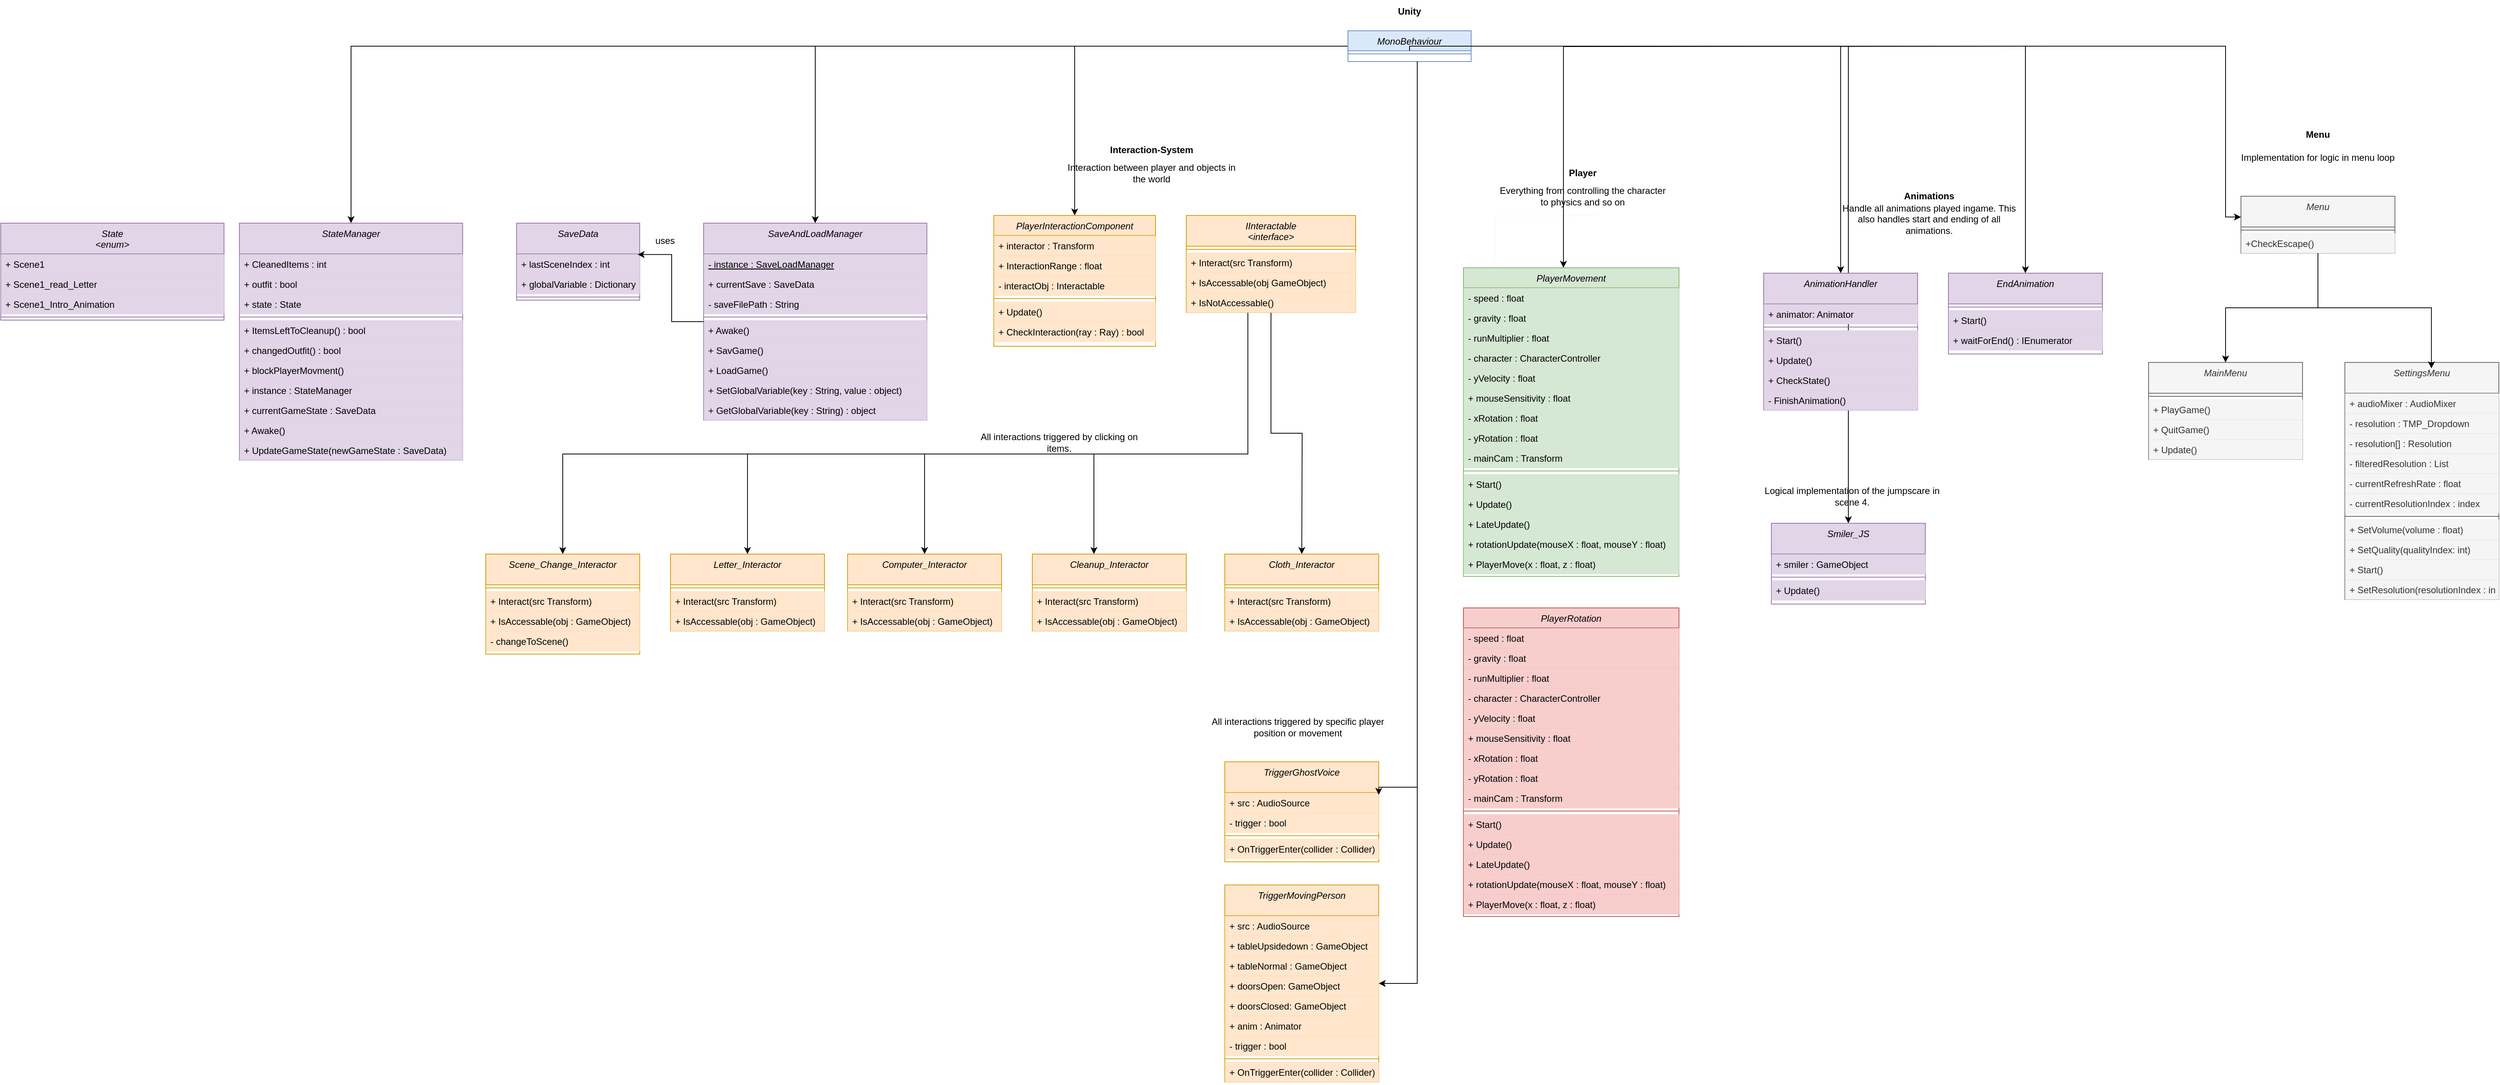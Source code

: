 <mxfile version="25.0.3">
  <diagram id="C5RBs43oDa-KdzZeNtuy" name="Page-1">
    <mxGraphModel dx="4997" dy="1967" grid="1" gridSize="10" guides="1" tooltips="1" connect="1" arrows="1" fold="1" page="1" pageScale="1" pageWidth="827" pageHeight="1169" math="0" shadow="0">
      <root>
        <mxCell id="WIyWlLk6GJQsqaUBKTNV-0" />
        <mxCell id="WIyWlLk6GJQsqaUBKTNV-1" parent="WIyWlLk6GJQsqaUBKTNV-0" />
        <mxCell id="OHMmMJUJzhCGPTBA_zFM-0" value="PlayerInteractionComponent" style="swimlane;fontStyle=2;align=center;verticalAlign=top;childLayout=stackLayout;horizontal=1;startSize=26;horizontalStack=0;resizeParent=1;resizeLast=0;collapsible=1;marginBottom=0;rounded=0;shadow=0;strokeWidth=1;fillColor=#ffe6cc;strokeColor=#d79b00;" parent="WIyWlLk6GJQsqaUBKTNV-1" vertex="1">
          <mxGeometry x="70" y="910" width="210" height="170" as="geometry">
            <mxRectangle x="230" y="140" width="160" height="26" as="alternateBounds" />
          </mxGeometry>
        </mxCell>
        <mxCell id="OHMmMJUJzhCGPTBA_zFM-2" value="+ interactor : Transform" style="text;align=left;verticalAlign=top;spacingLeft=4;spacingRight=4;overflow=hidden;rotatable=0;points=[[0,0.5],[1,0.5]];portConstraint=eastwest;rounded=0;shadow=0;html=0;fillColor=#ffe6cc;strokeColor=#d79b00;strokeWidth=0;" parent="OHMmMJUJzhCGPTBA_zFM-0" vertex="1">
          <mxGeometry y="26" width="210" height="26" as="geometry" />
        </mxCell>
        <mxCell id="yCHAU9nUzkJ8-D3w7hx4-27" value="+ InteractionRange : float" style="text;align=left;verticalAlign=top;spacingLeft=4;spacingRight=4;overflow=hidden;rotatable=0;points=[[0,0.5],[1,0.5]];portConstraint=eastwest;rounded=0;shadow=0;html=0;fillColor=#ffe6cc;strokeColor=#d79b00;strokeWidth=0;" parent="OHMmMJUJzhCGPTBA_zFM-0" vertex="1">
          <mxGeometry y="52" width="210" height="26" as="geometry" />
        </mxCell>
        <mxCell id="yCHAU9nUzkJ8-D3w7hx4-26" value="- interactObj : Interactable" style="text;align=left;verticalAlign=top;spacingLeft=4;spacingRight=4;overflow=hidden;rotatable=0;points=[[0,0.5],[1,0.5]];portConstraint=eastwest;rounded=0;shadow=0;html=0;fillColor=#ffe6cc;strokeColor=#d79b00;strokeWidth=0;" parent="OHMmMJUJzhCGPTBA_zFM-0" vertex="1">
          <mxGeometry y="78" width="210" height="26" as="geometry" />
        </mxCell>
        <mxCell id="OHMmMJUJzhCGPTBA_zFM-4" value="" style="line;html=1;strokeWidth=1;align=left;verticalAlign=middle;spacingTop=-1;spacingLeft=3;spacingRight=3;rotatable=0;labelPosition=right;points=[];portConstraint=eastwest;fillColor=#ffe6cc;strokeColor=#d79b00;" parent="OHMmMJUJzhCGPTBA_zFM-0" vertex="1">
          <mxGeometry y="104" width="210" height="8" as="geometry" />
        </mxCell>
        <mxCell id="yCHAU9nUzkJ8-D3w7hx4-28" value="+ Update()" style="text;align=left;verticalAlign=top;spacingLeft=4;spacingRight=4;overflow=hidden;rotatable=0;points=[[0,0.5],[1,0.5]];portConstraint=eastwest;fillColor=#ffe6cc;strokeColor=#d79b00;strokeWidth=0;" parent="OHMmMJUJzhCGPTBA_zFM-0" vertex="1">
          <mxGeometry y="112" width="210" height="26" as="geometry" />
        </mxCell>
        <mxCell id="OHMmMJUJzhCGPTBA_zFM-5" value="+ CheckInteraction(ray : Ray) : bool" style="text;align=left;verticalAlign=top;spacingLeft=4;spacingRight=4;overflow=hidden;rotatable=0;points=[[0,0.5],[1,0.5]];portConstraint=eastwest;fillColor=#ffe6cc;strokeColor=#d79b00;strokeWidth=0;" parent="OHMmMJUJzhCGPTBA_zFM-0" vertex="1">
          <mxGeometry y="138" width="210" height="26" as="geometry" />
        </mxCell>
        <mxCell id="OHMmMJUJzhCGPTBA_zFM-6" value="Interaction-System" style="text;html=1;align=center;verticalAlign=middle;whiteSpace=wrap;rounded=0;fontStyle=1" parent="WIyWlLk6GJQsqaUBKTNV-1" vertex="1">
          <mxGeometry x="190" y="810" width="170" height="30" as="geometry" />
        </mxCell>
        <mxCell id="OHMmMJUJzhCGPTBA_zFM-15" style="edgeStyle=orthogonalEdgeStyle;rounded=0;orthogonalLoop=1;jettySize=auto;html=1;" parent="WIyWlLk6GJQsqaUBKTNV-1" source="OHMmMJUJzhCGPTBA_zFM-8" target="OHMmMJUJzhCGPTBA_zFM-0" edge="1">
          <mxGeometry relative="1" as="geometry" />
        </mxCell>
        <mxCell id="FouDV8sX9tt74fb2Loey-64" style="edgeStyle=orthogonalEdgeStyle;rounded=0;orthogonalLoop=1;jettySize=auto;html=1;entryX=0.5;entryY=0;entryDx=0;entryDy=0;" parent="WIyWlLk6GJQsqaUBKTNV-1" source="OHMmMJUJzhCGPTBA_zFM-8" target="FouDV8sX9tt74fb2Loey-51" edge="1">
          <mxGeometry relative="1" as="geometry" />
        </mxCell>
        <mxCell id="FouDV8sX9tt74fb2Loey-100" style="edgeStyle=orthogonalEdgeStyle;rounded=0;orthogonalLoop=1;jettySize=auto;html=1;entryX=0.5;entryY=0;entryDx=0;entryDy=0;" parent="WIyWlLk6GJQsqaUBKTNV-1" source="OHMmMJUJzhCGPTBA_zFM-8" target="FouDV8sX9tt74fb2Loey-78" edge="1">
          <mxGeometry relative="1" as="geometry" />
        </mxCell>
        <mxCell id="yCHAU9nUzkJ8-D3w7hx4-16" style="edgeStyle=orthogonalEdgeStyle;rounded=0;orthogonalLoop=1;jettySize=auto;html=1;entryX=0.5;entryY=0;entryDx=0;entryDy=0;" parent="WIyWlLk6GJQsqaUBKTNV-1" source="OHMmMJUJzhCGPTBA_zFM-8" target="yCHAU9nUzkJ8-D3w7hx4-0" edge="1">
          <mxGeometry relative="1" as="geometry">
            <Array as="points">
              <mxPoint x="1170" y="690" />
            </Array>
          </mxGeometry>
        </mxCell>
        <mxCell id="yCHAU9nUzkJ8-D3w7hx4-17" style="edgeStyle=orthogonalEdgeStyle;rounded=0;orthogonalLoop=1;jettySize=auto;html=1;entryX=0.5;entryY=0;entryDx=0;entryDy=0;" parent="WIyWlLk6GJQsqaUBKTNV-1" source="OHMmMJUJzhCGPTBA_zFM-8" target="yCHAU9nUzkJ8-D3w7hx4-7" edge="1">
          <mxGeometry relative="1" as="geometry" />
        </mxCell>
        <mxCell id="yCHAU9nUzkJ8-D3w7hx4-23" style="edgeStyle=orthogonalEdgeStyle;rounded=0;orthogonalLoop=1;jettySize=auto;html=1;" parent="WIyWlLk6GJQsqaUBKTNV-1" source="OHMmMJUJzhCGPTBA_zFM-8" target="yCHAU9nUzkJ8-D3w7hx4-18" edge="1">
          <mxGeometry relative="1" as="geometry" />
        </mxCell>
        <mxCell id="yCHAU9nUzkJ8-D3w7hx4-51" style="edgeStyle=orthogonalEdgeStyle;rounded=0;orthogonalLoop=1;jettySize=auto;html=1;entryX=1;entryY=0.5;entryDx=0;entryDy=0;" parent="WIyWlLk6GJQsqaUBKTNV-1" source="OHMmMJUJzhCGPTBA_zFM-8" target="yCHAU9nUzkJ8-D3w7hx4-41" edge="1">
          <mxGeometry relative="1" as="geometry">
            <Array as="points">
              <mxPoint x="620" y="1908" />
            </Array>
          </mxGeometry>
        </mxCell>
        <mxCell id="OHMmMJUJzhCGPTBA_zFM-8" value="MonoBehaviour" style="swimlane;fontStyle=2;align=center;verticalAlign=top;childLayout=stackLayout;horizontal=1;startSize=26;horizontalStack=0;resizeParent=1;resizeLast=0;collapsible=1;marginBottom=0;rounded=0;shadow=0;strokeWidth=1;fillColor=#dae8fc;strokeColor=#6c8ebf;" parent="WIyWlLk6GJQsqaUBKTNV-1" vertex="1">
          <mxGeometry x="530" y="670" width="160" height="40" as="geometry">
            <mxRectangle x="230" y="140" width="160" height="26" as="alternateBounds" />
          </mxGeometry>
        </mxCell>
        <mxCell id="OHMmMJUJzhCGPTBA_zFM-12" value="" style="line;html=1;strokeWidth=1;align=left;verticalAlign=middle;spacingTop=-1;spacingLeft=3;spacingRight=3;rotatable=0;labelPosition=right;points=[];portConstraint=eastwest;fillColor=#dae8fc;strokeColor=#6c8ebf;" parent="OHMmMJUJzhCGPTBA_zFM-8" vertex="1">
          <mxGeometry y="26" width="160" height="8" as="geometry" />
        </mxCell>
        <mxCell id="FouDV8sX9tt74fb2Loey-3" style="edgeStyle=orthogonalEdgeStyle;rounded=0;orthogonalLoop=1;jettySize=auto;html=1;" parent="WIyWlLk6GJQsqaUBKTNV-1" source="OHMmMJUJzhCGPTBA_zFM-16" target="FouDV8sX9tt74fb2Loey-0" edge="1">
          <mxGeometry relative="1" as="geometry">
            <Array as="points">
              <mxPoint x="400" y="1220" />
              <mxPoint x="200" y="1220" />
            </Array>
          </mxGeometry>
        </mxCell>
        <mxCell id="FouDV8sX9tt74fb2Loey-4" style="edgeStyle=orthogonalEdgeStyle;rounded=0;orthogonalLoop=1;jettySize=auto;html=1;" parent="WIyWlLk6GJQsqaUBKTNV-1" source="OHMmMJUJzhCGPTBA_zFM-16" edge="1">
          <mxGeometry relative="1" as="geometry">
            <mxPoint x="470" y="1350" as="targetPoint" />
          </mxGeometry>
        </mxCell>
        <mxCell id="FouDV8sX9tt74fb2Loey-14" style="edgeStyle=orthogonalEdgeStyle;rounded=0;orthogonalLoop=1;jettySize=auto;html=1;" parent="WIyWlLk6GJQsqaUBKTNV-1" source="OHMmMJUJzhCGPTBA_zFM-16" target="FouDV8sX9tt74fb2Loey-10" edge="1">
          <mxGeometry relative="1" as="geometry">
            <Array as="points">
              <mxPoint x="400" y="1220" />
              <mxPoint x="-20" y="1220" />
            </Array>
          </mxGeometry>
        </mxCell>
        <mxCell id="FouDV8sX9tt74fb2Loey-19" style="edgeStyle=orthogonalEdgeStyle;rounded=0;orthogonalLoop=1;jettySize=auto;html=1;" parent="WIyWlLk6GJQsqaUBKTNV-1" source="OHMmMJUJzhCGPTBA_zFM-16" target="FouDV8sX9tt74fb2Loey-15" edge="1">
          <mxGeometry relative="1" as="geometry">
            <Array as="points">
              <mxPoint x="400" y="1220" />
              <mxPoint x="-250" y="1220" />
            </Array>
          </mxGeometry>
        </mxCell>
        <mxCell id="FouDV8sX9tt74fb2Loey-24" style="edgeStyle=orthogonalEdgeStyle;rounded=0;orthogonalLoop=1;jettySize=auto;html=1;entryX=0.5;entryY=0;entryDx=0;entryDy=0;" parent="WIyWlLk6GJQsqaUBKTNV-1" source="OHMmMJUJzhCGPTBA_zFM-16" target="FouDV8sX9tt74fb2Loey-20" edge="1">
          <mxGeometry relative="1" as="geometry">
            <Array as="points">
              <mxPoint x="400" y="1220" />
              <mxPoint x="-490" y="1220" />
            </Array>
          </mxGeometry>
        </mxCell>
        <mxCell id="OHMmMJUJzhCGPTBA_zFM-16" value="IInteractable&#xa;&lt;interface&gt;" style="swimlane;fontStyle=2;align=center;verticalAlign=top;childLayout=stackLayout;horizontal=1;startSize=40;horizontalStack=0;resizeParent=1;resizeLast=0;collapsible=1;marginBottom=0;rounded=0;shadow=0;strokeWidth=1;fillColor=#ffe6cc;strokeColor=#d79b00;" parent="WIyWlLk6GJQsqaUBKTNV-1" vertex="1">
          <mxGeometry x="320" y="910" width="220" height="126" as="geometry">
            <mxRectangle x="230" y="140" width="160" height="26" as="alternateBounds" />
          </mxGeometry>
        </mxCell>
        <mxCell id="OHMmMJUJzhCGPTBA_zFM-20" value="" style="line;html=1;strokeWidth=1;align=left;verticalAlign=middle;spacingTop=-1;spacingLeft=3;spacingRight=3;rotatable=0;labelPosition=right;points=[];portConstraint=eastwest;fillColor=#ffe6cc;strokeColor=#d79b00;" parent="OHMmMJUJzhCGPTBA_zFM-16" vertex="1">
          <mxGeometry y="40" width="220" height="8" as="geometry" />
        </mxCell>
        <mxCell id="OHMmMJUJzhCGPTBA_zFM-21" value="+ Interact(src Transform)" style="text;align=left;verticalAlign=top;spacingLeft=4;spacingRight=4;overflow=hidden;rotatable=0;points=[[0,0.5],[1,0.5]];portConstraint=eastwest;fillColor=#ffe6cc;strokeColor=#d79b00;strokeWidth=0;" parent="OHMmMJUJzhCGPTBA_zFM-16" vertex="1">
          <mxGeometry y="48" width="220" height="26" as="geometry" />
        </mxCell>
        <mxCell id="yCHAU9nUzkJ8-D3w7hx4-24" value="+ IsAccessable(obj GameObject)" style="text;align=left;verticalAlign=top;spacingLeft=4;spacingRight=4;overflow=hidden;rotatable=0;points=[[0,0.5],[1,0.5]];portConstraint=eastwest;fillColor=#ffe6cc;strokeColor=#d79b00;strokeWidth=0;" parent="OHMmMJUJzhCGPTBA_zFM-16" vertex="1">
          <mxGeometry y="74" width="220" height="26" as="geometry" />
        </mxCell>
        <mxCell id="yCHAU9nUzkJ8-D3w7hx4-25" value="+ IsNotAccessable()" style="text;align=left;verticalAlign=top;spacingLeft=4;spacingRight=4;overflow=hidden;rotatable=0;points=[[0,0.5],[1,0.5]];portConstraint=eastwest;fillColor=#ffe6cc;strokeColor=#d79b00;strokeWidth=0;" parent="OHMmMJUJzhCGPTBA_zFM-16" vertex="1">
          <mxGeometry y="100" width="220" height="26" as="geometry" />
        </mxCell>
        <mxCell id="OHMmMJUJzhCGPTBA_zFM-59" style="edgeStyle=orthogonalEdgeStyle;rounded=0;orthogonalLoop=1;jettySize=auto;html=1;entryX=0.5;entryY=0;entryDx=0;entryDy=0;fillColor=#FF6666;strokeColor=#9673a6;strokeWidth=0;" parent="WIyWlLk6GJQsqaUBKTNV-1" edge="1">
          <mxGeometry relative="1" as="geometry">
            <mxPoint x="855" y="910.0" as="sourcePoint" />
            <mxPoint x="720" y="1212" as="targetPoint" />
          </mxGeometry>
        </mxCell>
        <mxCell id="OHMmMJUJzhCGPTBA_zFM-62" value="Menu" style="text;html=1;align=center;verticalAlign=middle;whiteSpace=wrap;rounded=0;fontStyle=1" parent="WIyWlLk6GJQsqaUBKTNV-1" vertex="1">
          <mxGeometry x="1705" y="790" width="170" height="30" as="geometry" />
        </mxCell>
        <mxCell id="OHMmMJUJzhCGPTBA_zFM-63" value="Interaction between player and objects in the world" style="text;html=1;align=center;verticalAlign=middle;whiteSpace=wrap;rounded=0;" parent="WIyWlLk6GJQsqaUBKTNV-1" vertex="1">
          <mxGeometry x="160" y="840" width="230" height="30" as="geometry" />
        </mxCell>
        <mxCell id="OHMmMJUJzhCGPTBA_zFM-65" value="Implementation for logic in menu loop" style="text;html=1;align=center;verticalAlign=middle;whiteSpace=wrap;rounded=0;" parent="WIyWlLk6GJQsqaUBKTNV-1" vertex="1">
          <mxGeometry x="1675" y="820" width="230" height="30" as="geometry" />
        </mxCell>
        <mxCell id="OHMmMJUJzhCGPTBA_zFM-66" value="Unity" style="text;html=1;align=center;verticalAlign=middle;whiteSpace=wrap;rounded=0;fontStyle=1" parent="WIyWlLk6GJQsqaUBKTNV-1" vertex="1">
          <mxGeometry x="525" y="630" width="170" height="30" as="geometry" />
        </mxCell>
        <mxCell id="OHMmMJUJzhCGPTBA_zFM-67" value="Player" style="text;html=1;align=center;verticalAlign=middle;whiteSpace=wrap;rounded=0;fontStyle=1" parent="WIyWlLk6GJQsqaUBKTNV-1" vertex="1">
          <mxGeometry x="750" y="840" width="170" height="30" as="geometry" />
        </mxCell>
        <mxCell id="OHMmMJUJzhCGPTBA_zFM-68" value="Everything from controlling the character to physics and so on" style="text;html=1;align=center;verticalAlign=middle;whiteSpace=wrap;rounded=0;" parent="WIyWlLk6GJQsqaUBKTNV-1" vertex="1">
          <mxGeometry x="720" y="870" width="230" height="30" as="geometry" />
        </mxCell>
        <mxCell id="OHMmMJUJzhCGPTBA_zFM-86" value="PlayerMovement" style="swimlane;fontStyle=2;align=center;verticalAlign=top;childLayout=stackLayout;horizontal=1;startSize=26;horizontalStack=0;resizeParent=1;resizeLast=0;collapsible=1;marginBottom=0;rounded=0;shadow=0;strokeWidth=1;fillColor=#d5e8d4;strokeColor=#82b366;" parent="WIyWlLk6GJQsqaUBKTNV-1" vertex="1">
          <mxGeometry x="680" y="978" width="280" height="401" as="geometry">
            <mxRectangle x="230" y="140" width="160" height="26" as="alternateBounds" />
          </mxGeometry>
        </mxCell>
        <mxCell id="OHMmMJUJzhCGPTBA_zFM-87" value="- speed : float" style="text;align=left;verticalAlign=top;spacingLeft=4;spacingRight=4;overflow=hidden;rotatable=0;points=[[0,0.5],[1,0.5]];portConstraint=eastwest;fillColor=#d5e8d4;strokeColor=#82b366;strokeWidth=0;" parent="OHMmMJUJzhCGPTBA_zFM-86" vertex="1">
          <mxGeometry y="26" width="280" height="26" as="geometry" />
        </mxCell>
        <mxCell id="OHMmMJUJzhCGPTBA_zFM-88" value="- gravity : float" style="text;align=left;verticalAlign=top;spacingLeft=4;spacingRight=4;overflow=hidden;rotatable=0;points=[[0,0.5],[1,0.5]];portConstraint=eastwest;fillColor=#d5e8d4;strokeColor=#82b366;strokeWidth=0;" parent="OHMmMJUJzhCGPTBA_zFM-86" vertex="1">
          <mxGeometry y="52" width="280" height="26" as="geometry" />
        </mxCell>
        <mxCell id="OHMmMJUJzhCGPTBA_zFM-95" value="- runMultiplier : float" style="text;align=left;verticalAlign=top;spacingLeft=4;spacingRight=4;overflow=hidden;rotatable=0;points=[[0,0.5],[1,0.5]];portConstraint=eastwest;fillColor=#d5e8d4;strokeColor=#82b366;strokeWidth=0;" parent="OHMmMJUJzhCGPTBA_zFM-86" vertex="1">
          <mxGeometry y="78" width="280" height="26" as="geometry" />
        </mxCell>
        <mxCell id="F1HSSt5OaTNB4dRC-KFn-1" value="- character : CharacterController" style="text;align=left;verticalAlign=top;spacingLeft=4;spacingRight=4;overflow=hidden;rotatable=0;points=[[0,0.5],[1,0.5]];portConstraint=eastwest;fillColor=#d5e8d4;strokeColor=#82b366;strokeWidth=0;" parent="OHMmMJUJzhCGPTBA_zFM-86" vertex="1">
          <mxGeometry y="104" width="280" height="26" as="geometry" />
        </mxCell>
        <mxCell id="F1HSSt5OaTNB4dRC-KFn-5" value="- yVelocity : float" style="text;align=left;verticalAlign=top;spacingLeft=4;spacingRight=4;overflow=hidden;rotatable=0;points=[[0,0.5],[1,0.5]];portConstraint=eastwest;fillColor=#d5e8d4;strokeColor=#82b366;strokeWidth=0;" parent="OHMmMJUJzhCGPTBA_zFM-86" vertex="1">
          <mxGeometry y="130" width="280" height="26" as="geometry" />
        </mxCell>
        <mxCell id="F1HSSt5OaTNB4dRC-KFn-8" value="+ mouseSensitivity : float" style="text;align=left;verticalAlign=top;spacingLeft=4;spacingRight=4;overflow=hidden;rotatable=0;points=[[0,0.5],[1,0.5]];portConstraint=eastwest;fillColor=#d5e8d4;strokeColor=#82b366;strokeWidth=0;" parent="OHMmMJUJzhCGPTBA_zFM-86" vertex="1">
          <mxGeometry y="156" width="280" height="26" as="geometry" />
        </mxCell>
        <mxCell id="F1HSSt5OaTNB4dRC-KFn-7" value="- xRotation : float" style="text;align=left;verticalAlign=top;spacingLeft=4;spacingRight=4;overflow=hidden;rotatable=0;points=[[0,0.5],[1,0.5]];portConstraint=eastwest;fillColor=#d5e8d4;strokeColor=#82b366;strokeWidth=0;" parent="OHMmMJUJzhCGPTBA_zFM-86" vertex="1">
          <mxGeometry y="182" width="280" height="26" as="geometry" />
        </mxCell>
        <mxCell id="F1HSSt5OaTNB4dRC-KFn-6" value="- yRotation : float" style="text;align=left;verticalAlign=top;spacingLeft=4;spacingRight=4;overflow=hidden;rotatable=0;points=[[0,0.5],[1,0.5]];portConstraint=eastwest;fillColor=#d5e8d4;strokeColor=#82b366;strokeWidth=0;" parent="OHMmMJUJzhCGPTBA_zFM-86" vertex="1">
          <mxGeometry y="208" width="280" height="26" as="geometry" />
        </mxCell>
        <mxCell id="F1HSSt5OaTNB4dRC-KFn-2" value="- mainCam : Transform" style="text;align=left;verticalAlign=top;spacingLeft=4;spacingRight=4;overflow=hidden;rotatable=0;points=[[0,0.5],[1,0.5]];portConstraint=eastwest;fillColor=#d5e8d4;strokeColor=#82b366;strokeWidth=0;" parent="OHMmMJUJzhCGPTBA_zFM-86" vertex="1">
          <mxGeometry y="234" width="280" height="26" as="geometry" />
        </mxCell>
        <mxCell id="OHMmMJUJzhCGPTBA_zFM-91" value="" style="line;html=1;strokeWidth=1;align=left;verticalAlign=middle;spacingTop=-1;spacingLeft=3;spacingRight=3;rotatable=0;labelPosition=right;points=[];portConstraint=eastwest;fillColor=#d5e8d4;strokeColor=#82b366;" parent="OHMmMJUJzhCGPTBA_zFM-86" vertex="1">
          <mxGeometry y="260" width="280" height="8" as="geometry" />
        </mxCell>
        <mxCell id="OHMmMJUJzhCGPTBA_zFM-92" value="+ Start()" style="text;align=left;verticalAlign=top;spacingLeft=4;spacingRight=4;overflow=hidden;rotatable=0;points=[[0,0.5],[1,0.5]];portConstraint=eastwest;fillColor=#d5e8d4;strokeColor=#82b366;strokeWidth=0;" parent="OHMmMJUJzhCGPTBA_zFM-86" vertex="1">
          <mxGeometry y="268" width="280" height="26" as="geometry" />
        </mxCell>
        <mxCell id="OHMmMJUJzhCGPTBA_zFM-93" value="+ Update()" style="text;align=left;verticalAlign=top;spacingLeft=4;spacingRight=4;overflow=hidden;rotatable=0;points=[[0,0.5],[1,0.5]];portConstraint=eastwest;fillColor=#d5e8d4;strokeColor=#82b366;strokeWidth=0;" parent="OHMmMJUJzhCGPTBA_zFM-86" vertex="1">
          <mxGeometry y="294" width="280" height="26" as="geometry" />
        </mxCell>
        <mxCell id="OHMmMJUJzhCGPTBA_zFM-99" value="+ LateUpdate()" style="text;align=left;verticalAlign=top;spacingLeft=4;spacingRight=4;overflow=hidden;rotatable=0;points=[[0,0.5],[1,0.5]];portConstraint=eastwest;fillColor=#d5e8d4;strokeColor=#82b366;strokeWidth=0;" parent="OHMmMJUJzhCGPTBA_zFM-86" vertex="1">
          <mxGeometry y="320" width="280" height="26" as="geometry" />
        </mxCell>
        <mxCell id="F1HSSt5OaTNB4dRC-KFn-9" value="+ rotationUpdate(mouseX : float, mouseY : float)" style="text;align=left;verticalAlign=top;spacingLeft=4;spacingRight=4;overflow=hidden;rotatable=0;points=[[0,0.5],[1,0.5]];portConstraint=eastwest;fillColor=#d5e8d4;strokeColor=#82b366;strokeWidth=0;" parent="OHMmMJUJzhCGPTBA_zFM-86" vertex="1">
          <mxGeometry y="346" width="280" height="26" as="geometry" />
        </mxCell>
        <mxCell id="OHMmMJUJzhCGPTBA_zFM-98" value="+ PlayerMove(x : float, z : float)" style="text;align=left;verticalAlign=top;spacingLeft=4;spacingRight=4;overflow=hidden;rotatable=0;points=[[0,0.5],[1,0.5]];portConstraint=eastwest;fillColor=#d5e8d4;strokeColor=#82b366;strokeWidth=0;" parent="OHMmMJUJzhCGPTBA_zFM-86" vertex="1">
          <mxGeometry y="372" width="280" height="26" as="geometry" />
        </mxCell>
        <mxCell id="F1HSSt5OaTNB4dRC-KFn-10" style="edgeStyle=orthogonalEdgeStyle;rounded=0;orthogonalLoop=1;jettySize=auto;html=1;entryX=0.464;entryY=0;entryDx=0;entryDy=0;entryPerimeter=0;" parent="WIyWlLk6GJQsqaUBKTNV-1" target="OHMmMJUJzhCGPTBA_zFM-86" edge="1">
          <mxGeometry relative="1" as="geometry">
            <mxPoint x="1455" y="690" as="sourcePoint" />
          </mxGeometry>
        </mxCell>
        <mxCell id="FouDV8sX9tt74fb2Loey-0" value="Cleanup_Interactor&#xa;" style="swimlane;fontStyle=2;align=center;verticalAlign=top;childLayout=stackLayout;horizontal=1;startSize=40;horizontalStack=0;resizeParent=1;resizeLast=0;collapsible=1;marginBottom=0;rounded=0;shadow=0;strokeWidth=1;fillColor=#ffe6cc;strokeColor=#d79b00;" parent="WIyWlLk6GJQsqaUBKTNV-1" vertex="1">
          <mxGeometry x="120" y="1350" width="200" height="100" as="geometry">
            <mxRectangle x="230" y="140" width="160" height="26" as="alternateBounds" />
          </mxGeometry>
        </mxCell>
        <mxCell id="FouDV8sX9tt74fb2Loey-1" value="" style="line;html=1;strokeWidth=1;align=left;verticalAlign=middle;spacingTop=-1;spacingLeft=3;spacingRight=3;rotatable=0;labelPosition=right;points=[];portConstraint=eastwest;fillColor=#ffe6cc;strokeColor=#d79b00;" parent="FouDV8sX9tt74fb2Loey-0" vertex="1">
          <mxGeometry y="40" width="200" height="8" as="geometry" />
        </mxCell>
        <mxCell id="FouDV8sX9tt74fb2Loey-2" value="+ Interact(src Transform)" style="text;align=left;verticalAlign=top;spacingLeft=4;spacingRight=4;overflow=hidden;rotatable=0;points=[[0,0.5],[1,0.5]];portConstraint=eastwest;fillColor=#ffe6cc;strokeColor=#d79b00;strokeWidth=0;" parent="FouDV8sX9tt74fb2Loey-0" vertex="1">
          <mxGeometry y="48" width="200" height="26" as="geometry" />
        </mxCell>
        <mxCell id="FouDV8sX9tt74fb2Loey-5" value="+ IsAccessable(obj : GameObject)&#xa;" style="text;align=left;verticalAlign=top;spacingLeft=4;spacingRight=4;overflow=hidden;rotatable=0;points=[[0,0.5],[1,0.5]];portConstraint=eastwest;fillColor=#ffe6cc;strokeColor=#d79b00;strokeWidth=0;" parent="FouDV8sX9tt74fb2Loey-0" vertex="1">
          <mxGeometry y="74" width="200" height="26" as="geometry" />
        </mxCell>
        <mxCell id="FouDV8sX9tt74fb2Loey-6" value="Cloth_Interactor" style="swimlane;fontStyle=2;align=center;verticalAlign=top;childLayout=stackLayout;horizontal=1;startSize=40;horizontalStack=0;resizeParent=1;resizeLast=0;collapsible=1;marginBottom=0;rounded=0;shadow=0;strokeWidth=1;fillColor=#ffe6cc;strokeColor=#d79b00;" parent="WIyWlLk6GJQsqaUBKTNV-1" vertex="1">
          <mxGeometry x="370" y="1350" width="200" height="100" as="geometry">
            <mxRectangle x="230" y="140" width="160" height="26" as="alternateBounds" />
          </mxGeometry>
        </mxCell>
        <mxCell id="FouDV8sX9tt74fb2Loey-7" value="" style="line;html=1;strokeWidth=1;align=left;verticalAlign=middle;spacingTop=-1;spacingLeft=3;spacingRight=3;rotatable=0;labelPosition=right;points=[];portConstraint=eastwest;fillColor=#ffe6cc;strokeColor=#d79b00;" parent="FouDV8sX9tt74fb2Loey-6" vertex="1">
          <mxGeometry y="40" width="200" height="8" as="geometry" />
        </mxCell>
        <mxCell id="FouDV8sX9tt74fb2Loey-8" value="+ Interact(src Transform)" style="text;align=left;verticalAlign=top;spacingLeft=4;spacingRight=4;overflow=hidden;rotatable=0;points=[[0,0.5],[1,0.5]];portConstraint=eastwest;fillColor=#ffe6cc;strokeColor=#d79b00;strokeWidth=0;" parent="FouDV8sX9tt74fb2Loey-6" vertex="1">
          <mxGeometry y="48" width="200" height="26" as="geometry" />
        </mxCell>
        <mxCell id="FouDV8sX9tt74fb2Loey-9" value="+ IsAccessable(obj : GameObject)&#xa;" style="text;align=left;verticalAlign=top;spacingLeft=4;spacingRight=4;overflow=hidden;rotatable=0;points=[[0,0.5],[1,0.5]];portConstraint=eastwest;fillColor=#ffe6cc;strokeColor=#d79b00;strokeWidth=0;" parent="FouDV8sX9tt74fb2Loey-6" vertex="1">
          <mxGeometry y="74" width="200" height="26" as="geometry" />
        </mxCell>
        <mxCell id="FouDV8sX9tt74fb2Loey-10" value="Computer_Interactor" style="swimlane;fontStyle=2;align=center;verticalAlign=top;childLayout=stackLayout;horizontal=1;startSize=40;horizontalStack=0;resizeParent=1;resizeLast=0;collapsible=1;marginBottom=0;rounded=0;shadow=0;strokeWidth=1;fillColor=#ffe6cc;strokeColor=#d79b00;" parent="WIyWlLk6GJQsqaUBKTNV-1" vertex="1">
          <mxGeometry x="-120" y="1350" width="200" height="100" as="geometry">
            <mxRectangle x="230" y="140" width="160" height="26" as="alternateBounds" />
          </mxGeometry>
        </mxCell>
        <mxCell id="FouDV8sX9tt74fb2Loey-11" value="" style="line;html=1;strokeWidth=1;align=left;verticalAlign=middle;spacingTop=-1;spacingLeft=3;spacingRight=3;rotatable=0;labelPosition=right;points=[];portConstraint=eastwest;fillColor=#ffe6cc;strokeColor=#d79b00;" parent="FouDV8sX9tt74fb2Loey-10" vertex="1">
          <mxGeometry y="40" width="200" height="8" as="geometry" />
        </mxCell>
        <mxCell id="FouDV8sX9tt74fb2Loey-12" value="+ Interact(src Transform)" style="text;align=left;verticalAlign=top;spacingLeft=4;spacingRight=4;overflow=hidden;rotatable=0;points=[[0,0.5],[1,0.5]];portConstraint=eastwest;fillColor=#ffe6cc;strokeColor=#d79b00;strokeWidth=0;" parent="FouDV8sX9tt74fb2Loey-10" vertex="1">
          <mxGeometry y="48" width="200" height="26" as="geometry" />
        </mxCell>
        <mxCell id="FouDV8sX9tt74fb2Loey-13" value="+ IsAccessable(obj : GameObject)&#xa;" style="text;align=left;verticalAlign=top;spacingLeft=4;spacingRight=4;overflow=hidden;rotatable=0;points=[[0,0.5],[1,0.5]];portConstraint=eastwest;fillColor=#ffe6cc;strokeColor=#d79b00;strokeWidth=0;" parent="FouDV8sX9tt74fb2Loey-10" vertex="1">
          <mxGeometry y="74" width="200" height="26" as="geometry" />
        </mxCell>
        <mxCell id="FouDV8sX9tt74fb2Loey-15" value="Letter_Interactor" style="swimlane;fontStyle=2;align=center;verticalAlign=top;childLayout=stackLayout;horizontal=1;startSize=40;horizontalStack=0;resizeParent=1;resizeLast=0;collapsible=1;marginBottom=0;rounded=0;shadow=0;strokeWidth=1;fillColor=#ffe6cc;strokeColor=#d79b00;" parent="WIyWlLk6GJQsqaUBKTNV-1" vertex="1">
          <mxGeometry x="-350" y="1350" width="200" height="100" as="geometry">
            <mxRectangle x="230" y="140" width="160" height="26" as="alternateBounds" />
          </mxGeometry>
        </mxCell>
        <mxCell id="FouDV8sX9tt74fb2Loey-16" value="" style="line;html=1;strokeWidth=1;align=left;verticalAlign=middle;spacingTop=-1;spacingLeft=3;spacingRight=3;rotatable=0;labelPosition=right;points=[];portConstraint=eastwest;fillColor=#ffe6cc;strokeColor=#d79b00;" parent="FouDV8sX9tt74fb2Loey-15" vertex="1">
          <mxGeometry y="40" width="200" height="8" as="geometry" />
        </mxCell>
        <mxCell id="FouDV8sX9tt74fb2Loey-17" value="+ Interact(src Transform)" style="text;align=left;verticalAlign=top;spacingLeft=4;spacingRight=4;overflow=hidden;rotatable=0;points=[[0,0.5],[1,0.5]];portConstraint=eastwest;fillColor=#ffe6cc;strokeColor=#d79b00;strokeWidth=0;" parent="FouDV8sX9tt74fb2Loey-15" vertex="1">
          <mxGeometry y="48" width="200" height="26" as="geometry" />
        </mxCell>
        <mxCell id="FouDV8sX9tt74fb2Loey-18" value="+ IsAccessable(obj : GameObject)&#xa;" style="text;align=left;verticalAlign=top;spacingLeft=4;spacingRight=4;overflow=hidden;rotatable=0;points=[[0,0.5],[1,0.5]];portConstraint=eastwest;fillColor=#ffe6cc;strokeColor=#d79b00;strokeWidth=0;" parent="FouDV8sX9tt74fb2Loey-15" vertex="1">
          <mxGeometry y="74" width="200" height="26" as="geometry" />
        </mxCell>
        <mxCell id="FouDV8sX9tt74fb2Loey-20" value="Scene_Change_Interactor" style="swimlane;fontStyle=2;align=center;verticalAlign=top;childLayout=stackLayout;horizontal=1;startSize=40;horizontalStack=0;resizeParent=1;resizeLast=0;collapsible=1;marginBottom=0;rounded=0;shadow=0;strokeWidth=1;fillColor=#ffe6cc;strokeColor=#d79b00;" parent="WIyWlLk6GJQsqaUBKTNV-1" vertex="1">
          <mxGeometry x="-590" y="1350" width="200" height="130" as="geometry">
            <mxRectangle x="230" y="140" width="160" height="26" as="alternateBounds" />
          </mxGeometry>
        </mxCell>
        <mxCell id="FouDV8sX9tt74fb2Loey-21" value="" style="line;html=1;strokeWidth=1;align=left;verticalAlign=middle;spacingTop=-1;spacingLeft=3;spacingRight=3;rotatable=0;labelPosition=right;points=[];portConstraint=eastwest;fillColor=#ffe6cc;strokeColor=#d79b00;" parent="FouDV8sX9tt74fb2Loey-20" vertex="1">
          <mxGeometry y="40" width="200" height="8" as="geometry" />
        </mxCell>
        <mxCell id="FouDV8sX9tt74fb2Loey-22" value="+ Interact(src Transform)" style="text;align=left;verticalAlign=top;spacingLeft=4;spacingRight=4;overflow=hidden;rotatable=0;points=[[0,0.5],[1,0.5]];portConstraint=eastwest;fillColor=#ffe6cc;strokeColor=#d79b00;strokeWidth=0;" parent="FouDV8sX9tt74fb2Loey-20" vertex="1">
          <mxGeometry y="48" width="200" height="26" as="geometry" />
        </mxCell>
        <mxCell id="FouDV8sX9tt74fb2Loey-23" value="+ IsAccessable(obj : GameObject)&#xa;" style="text;align=left;verticalAlign=top;spacingLeft=4;spacingRight=4;overflow=hidden;rotatable=0;points=[[0,0.5],[1,0.5]];portConstraint=eastwest;fillColor=#ffe6cc;strokeColor=#d79b00;strokeWidth=0;" parent="FouDV8sX9tt74fb2Loey-20" vertex="1">
          <mxGeometry y="74" width="200" height="26" as="geometry" />
        </mxCell>
        <mxCell id="FouDV8sX9tt74fb2Loey-26" value="- changeToScene()" style="text;align=left;verticalAlign=top;spacingLeft=4;spacingRight=4;overflow=hidden;rotatable=0;points=[[0,0.5],[1,0.5]];portConstraint=eastwest;fillColor=#ffe6cc;strokeColor=#d79b00;strokeWidth=0;" parent="FouDV8sX9tt74fb2Loey-20" vertex="1">
          <mxGeometry y="100" width="200" height="26" as="geometry" />
        </mxCell>
        <mxCell id="FouDV8sX9tt74fb2Loey-31" value="MainMenu" style="swimlane;fontStyle=2;align=center;verticalAlign=top;childLayout=stackLayout;horizontal=1;startSize=40;horizontalStack=0;resizeParent=1;resizeLast=0;collapsible=1;marginBottom=0;rounded=0;shadow=0;strokeWidth=1;fillColor=#f5f5f5;strokeColor=#666666;fontColor=#333333;" parent="WIyWlLk6GJQsqaUBKTNV-1" vertex="1">
          <mxGeometry x="1570" y="1101" width="200" height="126" as="geometry">
            <mxRectangle x="230" y="140" width="160" height="26" as="alternateBounds" />
          </mxGeometry>
        </mxCell>
        <mxCell id="FouDV8sX9tt74fb2Loey-32" value="" style="line;html=1;strokeWidth=1;align=left;verticalAlign=middle;spacingTop=-1;spacingLeft=3;spacingRight=3;rotatable=0;labelPosition=right;points=[];portConstraint=eastwest;fillColor=#f5f5f5;strokeColor=#666666;fontColor=#333333;" parent="FouDV8sX9tt74fb2Loey-31" vertex="1">
          <mxGeometry y="40" width="200" height="8" as="geometry" />
        </mxCell>
        <mxCell id="FouDV8sX9tt74fb2Loey-33" value="+ PlayGame()" style="text;align=left;verticalAlign=top;spacingLeft=4;spacingRight=4;overflow=hidden;rotatable=0;points=[[0,0.5],[1,0.5]];portConstraint=eastwest;fillColor=#f5f5f5;strokeColor=#666666;strokeWidth=0;fontColor=#333333;" parent="FouDV8sX9tt74fb2Loey-31" vertex="1">
          <mxGeometry y="48" width="200" height="26" as="geometry" />
        </mxCell>
        <mxCell id="FouDV8sX9tt74fb2Loey-34" value="+ QuitGame()" style="text;align=left;verticalAlign=top;spacingLeft=4;spacingRight=4;overflow=hidden;rotatable=0;points=[[0,0.5],[1,0.5]];portConstraint=eastwest;fillColor=#f5f5f5;strokeColor=#666666;strokeWidth=0;fontColor=#333333;" parent="FouDV8sX9tt74fb2Loey-31" vertex="1">
          <mxGeometry y="74" width="200" height="26" as="geometry" />
        </mxCell>
        <mxCell id="FouDV8sX9tt74fb2Loey-36" value="+ Update()" style="text;align=left;verticalAlign=top;spacingLeft=4;spacingRight=4;overflow=hidden;rotatable=0;points=[[0,0.5],[1,0.5]];portConstraint=eastwest;fillColor=#f5f5f5;strokeColor=#666666;strokeWidth=0;fontColor=#333333;" parent="FouDV8sX9tt74fb2Loey-31" vertex="1">
          <mxGeometry y="100" width="200" height="26" as="geometry" />
        </mxCell>
        <mxCell id="FouDV8sX9tt74fb2Loey-37" value="SettingsMenu" style="swimlane;fontStyle=2;align=center;verticalAlign=top;childLayout=stackLayout;horizontal=1;startSize=40;horizontalStack=0;resizeParent=1;resizeLast=0;collapsible=1;marginBottom=0;rounded=0;shadow=0;strokeWidth=1;fillColor=#f5f5f5;strokeColor=#666666;fontColor=#333333;" parent="WIyWlLk6GJQsqaUBKTNV-1" vertex="1">
          <mxGeometry x="1825" y="1101" width="200" height="308" as="geometry">
            <mxRectangle x="230" y="140" width="160" height="26" as="alternateBounds" />
          </mxGeometry>
        </mxCell>
        <mxCell id="FouDV8sX9tt74fb2Loey-39" value="+ audioMixer : AudioMixer" style="text;align=left;verticalAlign=top;spacingLeft=4;spacingRight=4;overflow=hidden;rotatable=0;points=[[0,0.5],[1,0.5]];portConstraint=eastwest;fillColor=#f5f5f5;strokeColor=#666666;strokeWidth=0;fontColor=#333333;" parent="FouDV8sX9tt74fb2Loey-37" vertex="1">
          <mxGeometry y="40" width="200" height="26" as="geometry" />
        </mxCell>
        <mxCell id="FouDV8sX9tt74fb2Loey-58" value="- resolution : TMP_Dropdown" style="text;align=left;verticalAlign=top;spacingLeft=4;spacingRight=4;overflow=hidden;rotatable=0;points=[[0,0.5],[1,0.5]];portConstraint=eastwest;fillColor=#f5f5f5;strokeColor=#666666;strokeWidth=0;fontColor=#333333;" parent="FouDV8sX9tt74fb2Loey-37" vertex="1">
          <mxGeometry y="66" width="200" height="26" as="geometry" />
        </mxCell>
        <mxCell id="FouDV8sX9tt74fb2Loey-59" value="- resolution[] : Resolution" style="text;align=left;verticalAlign=top;spacingLeft=4;spacingRight=4;overflow=hidden;rotatable=0;points=[[0,0.5],[1,0.5]];portConstraint=eastwest;fillColor=#f5f5f5;strokeColor=#666666;strokeWidth=0;fontColor=#333333;" parent="FouDV8sX9tt74fb2Loey-37" vertex="1">
          <mxGeometry y="92" width="200" height="26" as="geometry" />
        </mxCell>
        <mxCell id="FouDV8sX9tt74fb2Loey-57" value="- filteredResolution : List" style="text;align=left;verticalAlign=top;spacingLeft=4;spacingRight=4;overflow=hidden;rotatable=0;points=[[0,0.5],[1,0.5]];portConstraint=eastwest;fillColor=#f5f5f5;strokeColor=#666666;strokeWidth=0;fontColor=#333333;" parent="FouDV8sX9tt74fb2Loey-37" vertex="1">
          <mxGeometry y="118" width="200" height="26" as="geometry" />
        </mxCell>
        <mxCell id="FouDV8sX9tt74fb2Loey-61" value="- currentRefreshRate : float" style="text;align=left;verticalAlign=top;spacingLeft=4;spacingRight=4;overflow=hidden;rotatable=0;points=[[0,0.5],[1,0.5]];portConstraint=eastwest;fillColor=#f5f5f5;strokeColor=#666666;strokeWidth=0;fontColor=#333333;" parent="FouDV8sX9tt74fb2Loey-37" vertex="1">
          <mxGeometry y="144" width="200" height="26" as="geometry" />
        </mxCell>
        <mxCell id="FouDV8sX9tt74fb2Loey-60" value="- currentResolutionIndex : index" style="text;align=left;verticalAlign=top;spacingLeft=4;spacingRight=4;overflow=hidden;rotatable=0;points=[[0,0.5],[1,0.5]];portConstraint=eastwest;fillColor=#f5f5f5;strokeColor=#666666;strokeWidth=0;fontColor=#333333;" parent="FouDV8sX9tt74fb2Loey-37" vertex="1">
          <mxGeometry y="170" width="200" height="26" as="geometry" />
        </mxCell>
        <mxCell id="FouDV8sX9tt74fb2Loey-38" value="" style="line;html=1;strokeWidth=1;align=left;verticalAlign=middle;spacingTop=-1;spacingLeft=3;spacingRight=3;rotatable=0;labelPosition=right;points=[];portConstraint=eastwest;fillColor=#f5f5f5;strokeColor=#666666;fontColor=#333333;" parent="FouDV8sX9tt74fb2Loey-37" vertex="1">
          <mxGeometry y="196" width="200" height="8" as="geometry" />
        </mxCell>
        <mxCell id="FouDV8sX9tt74fb2Loey-40" value="+ SetVolume(volume : float)" style="text;align=left;verticalAlign=top;spacingLeft=4;spacingRight=4;overflow=hidden;rotatable=0;points=[[0,0.5],[1,0.5]];portConstraint=eastwest;fillColor=#f5f5f5;strokeColor=#666666;strokeWidth=0;fontColor=#333333;" parent="FouDV8sX9tt74fb2Loey-37" vertex="1">
          <mxGeometry y="204" width="200" height="26" as="geometry" />
        </mxCell>
        <mxCell id="FouDV8sX9tt74fb2Loey-41" value="+ SetQuality(qualityIndex: int)" style="text;align=left;verticalAlign=top;spacingLeft=4;spacingRight=4;overflow=hidden;rotatable=0;points=[[0,0.5],[1,0.5]];portConstraint=eastwest;fillColor=#f5f5f5;strokeColor=#666666;strokeWidth=0;fontColor=#333333;" parent="FouDV8sX9tt74fb2Loey-37" vertex="1">
          <mxGeometry y="230" width="200" height="26" as="geometry" />
        </mxCell>
        <mxCell id="FouDV8sX9tt74fb2Loey-56" value="+ Start()" style="text;align=left;verticalAlign=top;spacingLeft=4;spacingRight=4;overflow=hidden;rotatable=0;points=[[0,0.5],[1,0.5]];portConstraint=eastwest;fillColor=#f5f5f5;strokeColor=#666666;strokeWidth=0;fontColor=#333333;" parent="FouDV8sX9tt74fb2Loey-37" vertex="1">
          <mxGeometry y="256" width="200" height="26" as="geometry" />
        </mxCell>
        <mxCell id="FouDV8sX9tt74fb2Loey-63" value="+ SetResolution(resolutionIndex : int)" style="text;align=left;verticalAlign=top;spacingLeft=4;spacingRight=4;overflow=hidden;rotatable=0;points=[[0,0.5],[1,0.5]];portConstraint=eastwest;fillColor=#f5f5f5;strokeColor=#666666;strokeWidth=0;fontColor=#333333;" parent="FouDV8sX9tt74fb2Loey-37" vertex="1">
          <mxGeometry y="282" width="200" height="26" as="geometry" />
        </mxCell>
        <mxCell id="FouDV8sX9tt74fb2Loey-49" style="edgeStyle=orthogonalEdgeStyle;rounded=0;orthogonalLoop=1;jettySize=auto;html=1;" parent="WIyWlLk6GJQsqaUBKTNV-1" source="FouDV8sX9tt74fb2Loey-42" target="FouDV8sX9tt74fb2Loey-31" edge="1">
          <mxGeometry relative="1" as="geometry" />
        </mxCell>
        <mxCell id="FouDV8sX9tt74fb2Loey-42" value="Menu" style="swimlane;fontStyle=2;align=center;verticalAlign=top;childLayout=stackLayout;horizontal=1;startSize=40;horizontalStack=0;resizeParent=1;resizeLast=0;collapsible=1;marginBottom=0;rounded=0;shadow=0;strokeWidth=1;fillColor=#f5f5f5;strokeColor=#666666;fontColor=#333333;" parent="WIyWlLk6GJQsqaUBKTNV-1" vertex="1">
          <mxGeometry x="1690" y="885" width="200" height="74" as="geometry">
            <mxRectangle x="230" y="140" width="160" height="26" as="alternateBounds" />
          </mxGeometry>
        </mxCell>
        <mxCell id="FouDV8sX9tt74fb2Loey-43" value="" style="line;html=1;strokeWidth=1;align=left;verticalAlign=middle;spacingTop=-1;spacingLeft=3;spacingRight=3;rotatable=0;labelPosition=right;points=[];portConstraint=eastwest;fillColor=#f5f5f5;strokeColor=#666666;fontColor=#333333;" parent="FouDV8sX9tt74fb2Loey-42" vertex="1">
          <mxGeometry y="40" width="200" height="8" as="geometry" />
        </mxCell>
        <mxCell id="FouDV8sX9tt74fb2Loey-46" value="+CheckEscape()" style="text;align=left;verticalAlign=top;spacingLeft=4;spacingRight=4;overflow=hidden;rotatable=0;points=[[0,0.5],[1,0.5]];portConstraint=eastwest;fillColor=#f5f5f5;strokeColor=#666666;strokeWidth=0;fontColor=#333333;" parent="FouDV8sX9tt74fb2Loey-42" vertex="1">
          <mxGeometry y="48" width="200" height="26" as="geometry" />
        </mxCell>
        <mxCell id="FouDV8sX9tt74fb2Loey-48" style="edgeStyle=orthogonalEdgeStyle;rounded=0;orthogonalLoop=1;jettySize=auto;html=1;" parent="WIyWlLk6GJQsqaUBKTNV-1" source="OHMmMJUJzhCGPTBA_zFM-12" target="FouDV8sX9tt74fb2Loey-42" edge="1">
          <mxGeometry relative="1" as="geometry">
            <Array as="points">
              <mxPoint x="610" y="690" />
              <mxPoint x="1670" y="690" />
              <mxPoint x="1670" y="912" />
            </Array>
          </mxGeometry>
        </mxCell>
        <mxCell id="FouDV8sX9tt74fb2Loey-50" style="edgeStyle=orthogonalEdgeStyle;rounded=0;orthogonalLoop=1;jettySize=auto;html=1;entryX=0.562;entryY=0.025;entryDx=0;entryDy=0;entryPerimeter=0;" parent="WIyWlLk6GJQsqaUBKTNV-1" source="FouDV8sX9tt74fb2Loey-42" target="FouDV8sX9tt74fb2Loey-37" edge="1">
          <mxGeometry relative="1" as="geometry" />
        </mxCell>
        <mxCell id="FouDV8sX9tt74fb2Loey-51" value="SaveAndLoadManager" style="swimlane;fontStyle=2;align=center;verticalAlign=top;childLayout=stackLayout;horizontal=1;startSize=40;horizontalStack=0;resizeParent=1;resizeLast=0;collapsible=1;marginBottom=0;rounded=0;shadow=0;strokeWidth=1;fillColor=#e1d5e7;strokeColor=#9673a6;" parent="WIyWlLk6GJQsqaUBKTNV-1" vertex="1">
          <mxGeometry x="-307" y="920" width="290" height="256" as="geometry">
            <mxRectangle x="230" y="140" width="160" height="26" as="alternateBounds" />
          </mxGeometry>
        </mxCell>
        <mxCell id="FouDV8sX9tt74fb2Loey-71" value="- instance : SaveLoadManager" style="text;align=left;verticalAlign=top;spacingLeft=4;spacingRight=4;overflow=hidden;rotatable=0;points=[[0,0.5],[1,0.5]];portConstraint=eastwest;fillColor=#e1d5e7;strokeColor=#9673a6;strokeWidth=0;fontStyle=4" parent="FouDV8sX9tt74fb2Loey-51" vertex="1">
          <mxGeometry y="40" width="290" height="26" as="geometry" />
        </mxCell>
        <mxCell id="FouDV8sX9tt74fb2Loey-73" value="+ currentSave : SaveData" style="text;align=left;verticalAlign=top;spacingLeft=4;spacingRight=4;overflow=hidden;rotatable=0;points=[[0,0.5],[1,0.5]];portConstraint=eastwest;fillColor=#e1d5e7;strokeColor=#9673a6;strokeWidth=0;" parent="FouDV8sX9tt74fb2Loey-51" vertex="1">
          <mxGeometry y="66" width="290" height="26" as="geometry" />
        </mxCell>
        <mxCell id="FouDV8sX9tt74fb2Loey-72" value="- saveFilePath : String" style="text;align=left;verticalAlign=top;spacingLeft=4;spacingRight=4;overflow=hidden;rotatable=0;points=[[0,0.5],[1,0.5]];portConstraint=eastwest;fillColor=#e1d5e7;strokeColor=#9673a6;strokeWidth=0;" parent="FouDV8sX9tt74fb2Loey-51" vertex="1">
          <mxGeometry y="92" width="290" height="26" as="geometry" />
        </mxCell>
        <mxCell id="FouDV8sX9tt74fb2Loey-52" value="" style="line;html=1;strokeWidth=1;align=left;verticalAlign=middle;spacingTop=-1;spacingLeft=3;spacingRight=3;rotatable=0;labelPosition=right;points=[];portConstraint=eastwest;fillColor=#e1d5e7;strokeColor=#9673a6;" parent="FouDV8sX9tt74fb2Loey-51" vertex="1">
          <mxGeometry y="118" width="290" height="8" as="geometry" />
        </mxCell>
        <mxCell id="FouDV8sX9tt74fb2Loey-74" value="+ Awake()" style="text;align=left;verticalAlign=top;spacingLeft=4;spacingRight=4;overflow=hidden;rotatable=0;points=[[0,0.5],[1,0.5]];portConstraint=eastwest;fillColor=#e1d5e7;strokeColor=#9673a6;strokeWidth=0;" parent="FouDV8sX9tt74fb2Loey-51" vertex="1">
          <mxGeometry y="126" width="290" height="26" as="geometry" />
        </mxCell>
        <mxCell id="FouDV8sX9tt74fb2Loey-75" value="+ SavGame()" style="text;align=left;verticalAlign=top;spacingLeft=4;spacingRight=4;overflow=hidden;rotatable=0;points=[[0,0.5],[1,0.5]];portConstraint=eastwest;fillColor=#e1d5e7;strokeColor=#9673a6;strokeWidth=0;fontStyle=0" parent="FouDV8sX9tt74fb2Loey-51" vertex="1">
          <mxGeometry y="152" width="290" height="26" as="geometry" />
        </mxCell>
        <mxCell id="FouDV8sX9tt74fb2Loey-76" value="+ LoadGame()" style="text;align=left;verticalAlign=top;spacingLeft=4;spacingRight=4;overflow=hidden;rotatable=0;points=[[0,0.5],[1,0.5]];portConstraint=eastwest;fillColor=#e1d5e7;strokeColor=#9673a6;strokeWidth=0;" parent="FouDV8sX9tt74fb2Loey-51" vertex="1">
          <mxGeometry y="178" width="290" height="26" as="geometry" />
        </mxCell>
        <mxCell id="FouDV8sX9tt74fb2Loey-53" value="+ SetGlobalVariable(key : String, value : object)" style="text;align=left;verticalAlign=top;spacingLeft=4;spacingRight=4;overflow=hidden;rotatable=0;points=[[0,0.5],[1,0.5]];portConstraint=eastwest;fillColor=#e1d5e7;strokeColor=#9673a6;strokeWidth=0;" parent="FouDV8sX9tt74fb2Loey-51" vertex="1">
          <mxGeometry y="204" width="290" height="26" as="geometry" />
        </mxCell>
        <mxCell id="FouDV8sX9tt74fb2Loey-77" value="+ GetGlobalVariable(key : String) : object" style="text;align=left;verticalAlign=top;spacingLeft=4;spacingRight=4;overflow=hidden;rotatable=0;points=[[0,0.5],[1,0.5]];portConstraint=eastwest;fillColor=#e1d5e7;strokeColor=#9673a6;strokeWidth=0;" parent="FouDV8sX9tt74fb2Loey-51" vertex="1">
          <mxGeometry y="230" width="290" height="26" as="geometry" />
        </mxCell>
        <mxCell id="FouDV8sX9tt74fb2Loey-65" value="SaveData" style="swimlane;fontStyle=2;align=center;verticalAlign=top;childLayout=stackLayout;horizontal=1;startSize=40;horizontalStack=0;resizeParent=1;resizeLast=0;collapsible=1;marginBottom=0;rounded=0;shadow=0;strokeWidth=1;fillColor=#e1d5e7;strokeColor=#9673a6;" parent="WIyWlLk6GJQsqaUBKTNV-1" vertex="1">
          <mxGeometry x="-550" y="920" width="160" height="100" as="geometry">
            <mxRectangle x="230" y="140" width="160" height="26" as="alternateBounds" />
          </mxGeometry>
        </mxCell>
        <mxCell id="FouDV8sX9tt74fb2Loey-68" value="+ lastSceneIndex : int" style="text;align=left;verticalAlign=top;spacingLeft=4;spacingRight=4;overflow=hidden;rotatable=0;points=[[0,0.5],[1,0.5]];portConstraint=eastwest;fillColor=#e1d5e7;strokeColor=#9673a6;strokeWidth=0;" parent="FouDV8sX9tt74fb2Loey-65" vertex="1">
          <mxGeometry y="40" width="160" height="26" as="geometry" />
        </mxCell>
        <mxCell id="FouDV8sX9tt74fb2Loey-67" value="+ globalVariable : Dictionary" style="text;align=left;verticalAlign=top;spacingLeft=4;spacingRight=4;overflow=hidden;rotatable=0;points=[[0,0.5],[1,0.5]];portConstraint=eastwest;fillColor=#e1d5e7;strokeColor=#9673a6;strokeWidth=0;" parent="FouDV8sX9tt74fb2Loey-65" vertex="1">
          <mxGeometry y="66" width="160" height="26" as="geometry" />
        </mxCell>
        <mxCell id="FouDV8sX9tt74fb2Loey-66" value="" style="line;html=1;strokeWidth=1;align=left;verticalAlign=middle;spacingTop=-1;spacingLeft=3;spacingRight=3;rotatable=0;labelPosition=right;points=[];portConstraint=eastwest;fillColor=#e1d5e7;strokeColor=#9673a6;" parent="FouDV8sX9tt74fb2Loey-65" vertex="1">
          <mxGeometry y="92" width="160" height="8" as="geometry" />
        </mxCell>
        <mxCell id="FouDV8sX9tt74fb2Loey-69" style="edgeStyle=orthogonalEdgeStyle;rounded=0;orthogonalLoop=1;jettySize=auto;html=1;entryX=0.983;entryY=0.408;entryDx=0;entryDy=0;entryPerimeter=0;" parent="WIyWlLk6GJQsqaUBKTNV-1" source="FouDV8sX9tt74fb2Loey-51" target="FouDV8sX9tt74fb2Loey-65" edge="1">
          <mxGeometry relative="1" as="geometry" />
        </mxCell>
        <mxCell id="FouDV8sX9tt74fb2Loey-70" value="uses" style="text;html=1;align=center;verticalAlign=middle;whiteSpace=wrap;rounded=0;" parent="WIyWlLk6GJQsqaUBKTNV-1" vertex="1">
          <mxGeometry x="-387" y="928" width="60" height="30" as="geometry" />
        </mxCell>
        <mxCell id="FouDV8sX9tt74fb2Loey-78" value="StateManager" style="swimlane;fontStyle=2;align=center;verticalAlign=top;childLayout=stackLayout;horizontal=1;startSize=40;horizontalStack=0;resizeParent=1;resizeLast=0;collapsible=1;marginBottom=0;rounded=0;shadow=0;strokeWidth=1;fillColor=#e1d5e7;strokeColor=#9673a6;" parent="WIyWlLk6GJQsqaUBKTNV-1" vertex="1">
          <mxGeometry x="-910" y="920" width="290" height="308" as="geometry">
            <mxRectangle x="230" y="140" width="160" height="26" as="alternateBounds" />
          </mxGeometry>
        </mxCell>
        <mxCell id="FouDV8sX9tt74fb2Loey-79" value="+ CleanedItems : int" style="text;align=left;verticalAlign=top;spacingLeft=4;spacingRight=4;overflow=hidden;rotatable=0;points=[[0,0.5],[1,0.5]];portConstraint=eastwest;fillColor=#e1d5e7;strokeColor=#9673a6;strokeWidth=0;fontStyle=0" parent="FouDV8sX9tt74fb2Loey-78" vertex="1">
          <mxGeometry y="40" width="290" height="26" as="geometry" />
        </mxCell>
        <mxCell id="FouDV8sX9tt74fb2Loey-80" value="+ outfit : bool" style="text;align=left;verticalAlign=top;spacingLeft=4;spacingRight=4;overflow=hidden;rotatable=0;points=[[0,0.5],[1,0.5]];portConstraint=eastwest;fillColor=#e1d5e7;strokeColor=#9673a6;strokeWidth=0;" parent="FouDV8sX9tt74fb2Loey-78" vertex="1">
          <mxGeometry y="66" width="290" height="26" as="geometry" />
        </mxCell>
        <mxCell id="FouDV8sX9tt74fb2Loey-81" value="+ state : State" style="text;align=left;verticalAlign=top;spacingLeft=4;spacingRight=4;overflow=hidden;rotatable=0;points=[[0,0.5],[1,0.5]];portConstraint=eastwest;fillColor=#e1d5e7;strokeColor=#9673a6;strokeWidth=0;" parent="FouDV8sX9tt74fb2Loey-78" vertex="1">
          <mxGeometry y="92" width="290" height="26" as="geometry" />
        </mxCell>
        <mxCell id="FouDV8sX9tt74fb2Loey-82" value="" style="line;html=1;strokeWidth=1;align=left;verticalAlign=middle;spacingTop=-1;spacingLeft=3;spacingRight=3;rotatable=0;labelPosition=right;points=[];portConstraint=eastwest;fillColor=#e1d5e7;strokeColor=#9673a6;" parent="FouDV8sX9tt74fb2Loey-78" vertex="1">
          <mxGeometry y="118" width="290" height="8" as="geometry" />
        </mxCell>
        <mxCell id="FouDV8sX9tt74fb2Loey-83" value="+ ItemsLeftToCleanup() : bool" style="text;align=left;verticalAlign=top;spacingLeft=4;spacingRight=4;overflow=hidden;rotatable=0;points=[[0,0.5],[1,0.5]];portConstraint=eastwest;fillColor=#e1d5e7;strokeColor=#9673a6;strokeWidth=0;" parent="FouDV8sX9tt74fb2Loey-78" vertex="1">
          <mxGeometry y="126" width="290" height="26" as="geometry" />
        </mxCell>
        <mxCell id="FouDV8sX9tt74fb2Loey-84" value="+ changedOutfit() : bool" style="text;align=left;verticalAlign=top;spacingLeft=4;spacingRight=4;overflow=hidden;rotatable=0;points=[[0,0.5],[1,0.5]];portConstraint=eastwest;fillColor=#e1d5e7;strokeColor=#9673a6;strokeWidth=0;fontStyle=0" parent="FouDV8sX9tt74fb2Loey-78" vertex="1">
          <mxGeometry y="152" width="290" height="26" as="geometry" />
        </mxCell>
        <mxCell id="FouDV8sX9tt74fb2Loey-85" value="+ blockPlayerMovment()" style="text;align=left;verticalAlign=top;spacingLeft=4;spacingRight=4;overflow=hidden;rotatable=0;points=[[0,0.5],[1,0.5]];portConstraint=eastwest;fillColor=#e1d5e7;strokeColor=#9673a6;strokeWidth=0;" parent="FouDV8sX9tt74fb2Loey-78" vertex="1">
          <mxGeometry y="178" width="290" height="26" as="geometry" />
        </mxCell>
        <mxCell id="FouDV8sX9tt74fb2Loey-86" value="+ instance : StateManager" style="text;align=left;verticalAlign=top;spacingLeft=4;spacingRight=4;overflow=hidden;rotatable=0;points=[[0,0.5],[1,0.5]];portConstraint=eastwest;fillColor=#e1d5e7;strokeColor=#9673a6;strokeWidth=0;" parent="FouDV8sX9tt74fb2Loey-78" vertex="1">
          <mxGeometry y="204" width="290" height="26" as="geometry" />
        </mxCell>
        <mxCell id="FouDV8sX9tt74fb2Loey-98" value="+ currentGameState : SaveData" style="text;align=left;verticalAlign=top;spacingLeft=4;spacingRight=4;overflow=hidden;rotatable=0;points=[[0,0.5],[1,0.5]];portConstraint=eastwest;fillColor=#e1d5e7;strokeColor=#9673a6;strokeWidth=0;" parent="FouDV8sX9tt74fb2Loey-78" vertex="1">
          <mxGeometry y="230" width="290" height="26" as="geometry" />
        </mxCell>
        <mxCell id="FouDV8sX9tt74fb2Loey-99" value="+ Awake()" style="text;align=left;verticalAlign=top;spacingLeft=4;spacingRight=4;overflow=hidden;rotatable=0;points=[[0,0.5],[1,0.5]];portConstraint=eastwest;fillColor=#e1d5e7;strokeColor=#9673a6;strokeWidth=0;" parent="FouDV8sX9tt74fb2Loey-78" vertex="1">
          <mxGeometry y="256" width="290" height="26" as="geometry" />
        </mxCell>
        <mxCell id="FouDV8sX9tt74fb2Loey-87" value="+ UpdateGameState(newGameState : SaveData)" style="text;align=left;verticalAlign=top;spacingLeft=4;spacingRight=4;overflow=hidden;rotatable=0;points=[[0,0.5],[1,0.5]];portConstraint=eastwest;fillColor=#e1d5e7;strokeColor=#9673a6;strokeWidth=0;" parent="FouDV8sX9tt74fb2Loey-78" vertex="1">
          <mxGeometry y="282" width="290" height="26" as="geometry" />
        </mxCell>
        <mxCell id="FouDV8sX9tt74fb2Loey-88" value="State&#xa;&lt;enum&gt;" style="swimlane;fontStyle=2;align=center;verticalAlign=top;childLayout=stackLayout;horizontal=1;startSize=40;horizontalStack=0;resizeParent=1;resizeLast=0;collapsible=1;marginBottom=0;rounded=0;shadow=0;strokeWidth=1;fillColor=#e1d5e7;strokeColor=#9673a6;" parent="WIyWlLk6GJQsqaUBKTNV-1" vertex="1">
          <mxGeometry x="-1220" y="920" width="290" height="126" as="geometry">
            <mxRectangle x="230" y="140" width="160" height="26" as="alternateBounds" />
          </mxGeometry>
        </mxCell>
        <mxCell id="FouDV8sX9tt74fb2Loey-89" value="+ Scene1" style="text;align=left;verticalAlign=top;spacingLeft=4;spacingRight=4;overflow=hidden;rotatable=0;points=[[0,0.5],[1,0.5]];portConstraint=eastwest;fillColor=#e1d5e7;strokeColor=#9673a6;strokeWidth=0;fontStyle=0" parent="FouDV8sX9tt74fb2Loey-88" vertex="1">
          <mxGeometry y="40" width="290" height="26" as="geometry" />
        </mxCell>
        <mxCell id="FouDV8sX9tt74fb2Loey-90" value="+ Scene1_read_Letter" style="text;align=left;verticalAlign=top;spacingLeft=4;spacingRight=4;overflow=hidden;rotatable=0;points=[[0,0.5],[1,0.5]];portConstraint=eastwest;fillColor=#e1d5e7;strokeColor=#9673a6;strokeWidth=0;" parent="FouDV8sX9tt74fb2Loey-88" vertex="1">
          <mxGeometry y="66" width="290" height="26" as="geometry" />
        </mxCell>
        <mxCell id="FouDV8sX9tt74fb2Loey-91" value="+ Scene1_Intro_Animation" style="text;align=left;verticalAlign=top;spacingLeft=4;spacingRight=4;overflow=hidden;rotatable=0;points=[[0,0.5],[1,0.5]];portConstraint=eastwest;fillColor=#e1d5e7;strokeColor=#9673a6;strokeWidth=0;" parent="FouDV8sX9tt74fb2Loey-88" vertex="1">
          <mxGeometry y="92" width="290" height="26" as="geometry" />
        </mxCell>
        <mxCell id="FouDV8sX9tt74fb2Loey-92" value="" style="line;html=1;strokeWidth=1;align=left;verticalAlign=middle;spacingTop=-1;spacingLeft=3;spacingRight=3;rotatable=0;labelPosition=right;points=[];portConstraint=eastwest;fillColor=#e1d5e7;strokeColor=#9673a6;" parent="FouDV8sX9tt74fb2Loey-88" vertex="1">
          <mxGeometry y="118" width="290" height="8" as="geometry" />
        </mxCell>
        <mxCell id="yCHAU9nUzkJ8-D3w7hx4-0" value="AnimationHandler" style="swimlane;fontStyle=2;align=center;verticalAlign=top;childLayout=stackLayout;horizontal=1;startSize=40;horizontalStack=0;resizeParent=1;resizeLast=0;collapsible=1;marginBottom=0;rounded=0;shadow=0;strokeWidth=1;fillColor=#e1d5e7;strokeColor=#9673a6;" parent="WIyWlLk6GJQsqaUBKTNV-1" vertex="1">
          <mxGeometry x="1070" y="985" width="200" height="178" as="geometry">
            <mxRectangle x="230" y="140" width="160" height="26" as="alternateBounds" />
          </mxGeometry>
        </mxCell>
        <mxCell id="yCHAU9nUzkJ8-D3w7hx4-5" value="+ animator: Animator" style="text;align=left;verticalAlign=top;spacingLeft=4;spacingRight=4;overflow=hidden;rotatable=0;points=[[0,0.5],[1,0.5]];portConstraint=eastwest;fillColor=#e1d5e7;strokeColor=#9673a6;strokeWidth=0;" parent="yCHAU9nUzkJ8-D3w7hx4-0" vertex="1">
          <mxGeometry y="40" width="200" height="26" as="geometry" />
        </mxCell>
        <mxCell id="yCHAU9nUzkJ8-D3w7hx4-1" value="" style="line;html=1;strokeWidth=1;align=left;verticalAlign=middle;spacingTop=-1;spacingLeft=3;spacingRight=3;rotatable=0;labelPosition=right;points=[];portConstraint=eastwest;fillColor=#e1d5e7;strokeColor=#9673a6;" parent="yCHAU9nUzkJ8-D3w7hx4-0" vertex="1">
          <mxGeometry y="66" width="200" height="8" as="geometry" />
        </mxCell>
        <mxCell id="yCHAU9nUzkJ8-D3w7hx4-2" value="+ Start()" style="text;align=left;verticalAlign=top;spacingLeft=4;spacingRight=4;overflow=hidden;rotatable=0;points=[[0,0.5],[1,0.5]];portConstraint=eastwest;fillColor=#e1d5e7;strokeColor=#9673a6;strokeWidth=0;" parent="yCHAU9nUzkJ8-D3w7hx4-0" vertex="1">
          <mxGeometry y="74" width="200" height="26" as="geometry" />
        </mxCell>
        <mxCell id="yCHAU9nUzkJ8-D3w7hx4-4" value="+ Update()" style="text;align=left;verticalAlign=top;spacingLeft=4;spacingRight=4;overflow=hidden;rotatable=0;points=[[0,0.5],[1,0.5]];portConstraint=eastwest;fillColor=#e1d5e7;strokeColor=#9673a6;strokeWidth=0;" parent="yCHAU9nUzkJ8-D3w7hx4-0" vertex="1">
          <mxGeometry y="100" width="200" height="26" as="geometry" />
        </mxCell>
        <mxCell id="yCHAU9nUzkJ8-D3w7hx4-6" value="+ CheckState()" style="text;align=left;verticalAlign=top;spacingLeft=4;spacingRight=4;overflow=hidden;rotatable=0;points=[[0,0.5],[1,0.5]];portConstraint=eastwest;fillColor=#e1d5e7;strokeColor=#9673a6;strokeWidth=0;" parent="yCHAU9nUzkJ8-D3w7hx4-0" vertex="1">
          <mxGeometry y="126" width="200" height="26" as="geometry" />
        </mxCell>
        <mxCell id="yCHAU9nUzkJ8-D3w7hx4-3" value="- FinishAnimation()" style="text;align=left;verticalAlign=top;spacingLeft=4;spacingRight=4;overflow=hidden;rotatable=0;points=[[0,0.5],[1,0.5]];portConstraint=eastwest;fillColor=#e1d5e7;strokeColor=#9673a6;strokeWidth=0;" parent="yCHAU9nUzkJ8-D3w7hx4-0" vertex="1">
          <mxGeometry y="152" width="200" height="26" as="geometry" />
        </mxCell>
        <mxCell id="yCHAU9nUzkJ8-D3w7hx4-7" value="EndAnimation" style="swimlane;fontStyle=2;align=center;verticalAlign=top;childLayout=stackLayout;horizontal=1;startSize=40;horizontalStack=0;resizeParent=1;resizeLast=0;collapsible=1;marginBottom=0;rounded=0;shadow=0;strokeWidth=1;fillColor=#e1d5e7;strokeColor=#9673a6;" parent="WIyWlLk6GJQsqaUBKTNV-1" vertex="1">
          <mxGeometry x="1310" y="985" width="200" height="105" as="geometry">
            <mxRectangle x="230" y="140" width="160" height="26" as="alternateBounds" />
          </mxGeometry>
        </mxCell>
        <mxCell id="yCHAU9nUzkJ8-D3w7hx4-9" value="" style="line;html=1;strokeWidth=1;align=left;verticalAlign=middle;spacingTop=-1;spacingLeft=3;spacingRight=3;rotatable=0;labelPosition=right;points=[];portConstraint=eastwest;fillColor=#e1d5e7;strokeColor=#9673a6;" parent="yCHAU9nUzkJ8-D3w7hx4-7" vertex="1">
          <mxGeometry y="40" width="200" height="8" as="geometry" />
        </mxCell>
        <mxCell id="yCHAU9nUzkJ8-D3w7hx4-10" value="+ Start()" style="text;align=left;verticalAlign=top;spacingLeft=4;spacingRight=4;overflow=hidden;rotatable=0;points=[[0,0.5],[1,0.5]];portConstraint=eastwest;fillColor=#e1d5e7;strokeColor=#9673a6;strokeWidth=0;" parent="yCHAU9nUzkJ8-D3w7hx4-7" vertex="1">
          <mxGeometry y="48" width="200" height="26" as="geometry" />
        </mxCell>
        <mxCell id="yCHAU9nUzkJ8-D3w7hx4-11" value="+ waitForEnd() : IEnumerator" style="text;align=left;verticalAlign=top;spacingLeft=4;spacingRight=4;overflow=hidden;rotatable=0;points=[[0,0.5],[1,0.5]];portConstraint=eastwest;fillColor=#e1d5e7;strokeColor=#9673a6;strokeWidth=0;" parent="yCHAU9nUzkJ8-D3w7hx4-7" vertex="1">
          <mxGeometry y="74" width="200" height="26" as="geometry" />
        </mxCell>
        <mxCell id="yCHAU9nUzkJ8-D3w7hx4-14" value="Animations" style="text;html=1;align=center;verticalAlign=middle;whiteSpace=wrap;rounded=0;fontStyle=1" parent="WIyWlLk6GJQsqaUBKTNV-1" vertex="1">
          <mxGeometry x="1200" y="870" width="170" height="30" as="geometry" />
        </mxCell>
        <mxCell id="yCHAU9nUzkJ8-D3w7hx4-15" value="Handle all animations played ingame. This also handles start and ending of all animations." style="text;html=1;align=center;verticalAlign=middle;whiteSpace=wrap;rounded=0;" parent="WIyWlLk6GJQsqaUBKTNV-1" vertex="1">
          <mxGeometry x="1170" y="900" width="230" height="30" as="geometry" />
        </mxCell>
        <mxCell id="yCHAU9nUzkJ8-D3w7hx4-18" value="Smiler_JS" style="swimlane;fontStyle=2;align=center;verticalAlign=top;childLayout=stackLayout;horizontal=1;startSize=40;horizontalStack=0;resizeParent=1;resizeLast=0;collapsible=1;marginBottom=0;rounded=0;shadow=0;strokeWidth=1;fillColor=#e1d5e7;strokeColor=#9673a6;" parent="WIyWlLk6GJQsqaUBKTNV-1" vertex="1">
          <mxGeometry x="1080" y="1310" width="200" height="105" as="geometry">
            <mxRectangle x="230" y="140" width="160" height="26" as="alternateBounds" />
          </mxGeometry>
        </mxCell>
        <mxCell id="yCHAU9nUzkJ8-D3w7hx4-20" value="+ smiler : GameObject" style="text;align=left;verticalAlign=top;spacingLeft=4;spacingRight=4;overflow=hidden;rotatable=0;points=[[0,0.5],[1,0.5]];portConstraint=eastwest;fillColor=#e1d5e7;strokeColor=#9673a6;strokeWidth=0;" parent="yCHAU9nUzkJ8-D3w7hx4-18" vertex="1">
          <mxGeometry y="40" width="200" height="26" as="geometry" />
        </mxCell>
        <mxCell id="yCHAU9nUzkJ8-D3w7hx4-19" value="" style="line;html=1;strokeWidth=1;align=left;verticalAlign=middle;spacingTop=-1;spacingLeft=3;spacingRight=3;rotatable=0;labelPosition=right;points=[];portConstraint=eastwest;fillColor=#e1d5e7;strokeColor=#9673a6;" parent="yCHAU9nUzkJ8-D3w7hx4-18" vertex="1">
          <mxGeometry y="66" width="200" height="8" as="geometry" />
        </mxCell>
        <mxCell id="yCHAU9nUzkJ8-D3w7hx4-21" value="+ Update()" style="text;align=left;verticalAlign=top;spacingLeft=4;spacingRight=4;overflow=hidden;rotatable=0;points=[[0,0.5],[1,0.5]];portConstraint=eastwest;fillColor=#e1d5e7;strokeColor=#9673a6;strokeWidth=0;" parent="yCHAU9nUzkJ8-D3w7hx4-18" vertex="1">
          <mxGeometry y="74" width="200" height="26" as="geometry" />
        </mxCell>
        <mxCell id="yCHAU9nUzkJ8-D3w7hx4-22" value="Logical implementation of the jumpscare in scene 4." style="text;html=1;align=center;verticalAlign=middle;whiteSpace=wrap;rounded=0;" parent="WIyWlLk6GJQsqaUBKTNV-1" vertex="1">
          <mxGeometry x="1070" y="1260" width="230" height="30" as="geometry" />
        </mxCell>
        <mxCell id="yCHAU9nUzkJ8-D3w7hx4-32" value="All interactions triggered by clicking on items." style="text;html=1;align=center;verticalAlign=middle;whiteSpace=wrap;rounded=0;" parent="WIyWlLk6GJQsqaUBKTNV-1" vertex="1">
          <mxGeometry x="40" y="1190" width="230" height="30" as="geometry" />
        </mxCell>
        <mxCell id="yCHAU9nUzkJ8-D3w7hx4-33" value="All interactions triggered by specific player position or movement" style="text;html=1;align=center;verticalAlign=middle;whiteSpace=wrap;rounded=0;" parent="WIyWlLk6GJQsqaUBKTNV-1" vertex="1">
          <mxGeometry x="350" y="1560" width="230" height="30" as="geometry" />
        </mxCell>
        <mxCell id="yCHAU9nUzkJ8-D3w7hx4-34" value="TriggerGhostVoice" style="swimlane;fontStyle=2;align=center;verticalAlign=top;childLayout=stackLayout;horizontal=1;startSize=40;horizontalStack=0;resizeParent=1;resizeLast=0;collapsible=1;marginBottom=0;rounded=0;shadow=0;strokeWidth=1;fillColor=#ffe6cc;strokeColor=#d79b00;" parent="WIyWlLk6GJQsqaUBKTNV-1" vertex="1">
          <mxGeometry x="370" y="1620" width="200" height="130" as="geometry">
            <mxRectangle x="230" y="140" width="160" height="26" as="alternateBounds" />
          </mxGeometry>
        </mxCell>
        <mxCell id="yCHAU9nUzkJ8-D3w7hx4-39" value="+ src : AudioSource" style="text;align=left;verticalAlign=top;spacingLeft=4;spacingRight=4;overflow=hidden;rotatable=0;points=[[0,0.5],[1,0.5]];portConstraint=eastwest;fillColor=#ffe6cc;strokeColor=#d79b00;strokeWidth=0;" parent="yCHAU9nUzkJ8-D3w7hx4-34" vertex="1">
          <mxGeometry y="40" width="200" height="26" as="geometry" />
        </mxCell>
        <mxCell id="yCHAU9nUzkJ8-D3w7hx4-40" value="- trigger : bool" style="text;align=left;verticalAlign=top;spacingLeft=4;spacingRight=4;overflow=hidden;rotatable=0;points=[[0,0.5],[1,0.5]];portConstraint=eastwest;fillColor=#ffe6cc;strokeColor=#d79b00;strokeWidth=0;" parent="yCHAU9nUzkJ8-D3w7hx4-34" vertex="1">
          <mxGeometry y="66" width="200" height="26" as="geometry" />
        </mxCell>
        <mxCell id="yCHAU9nUzkJ8-D3w7hx4-35" value="" style="line;html=1;strokeWidth=1;align=left;verticalAlign=middle;spacingTop=-1;spacingLeft=3;spacingRight=3;rotatable=0;labelPosition=right;points=[];portConstraint=eastwest;fillColor=#ffe6cc;strokeColor=#d79b00;" parent="yCHAU9nUzkJ8-D3w7hx4-34" vertex="1">
          <mxGeometry y="92" width="200" height="8" as="geometry" />
        </mxCell>
        <mxCell id="yCHAU9nUzkJ8-D3w7hx4-36" value="+ OnTriggerEnter(collider : Collider)" style="text;align=left;verticalAlign=top;spacingLeft=4;spacingRight=4;overflow=hidden;rotatable=0;points=[[0,0.5],[1,0.5]];portConstraint=eastwest;fillColor=#ffe6cc;strokeColor=#d79b00;strokeWidth=0;" parent="yCHAU9nUzkJ8-D3w7hx4-34" vertex="1">
          <mxGeometry y="100" width="200" height="26" as="geometry" />
        </mxCell>
        <mxCell id="yCHAU9nUzkJ8-D3w7hx4-38" style="edgeStyle=orthogonalEdgeStyle;rounded=0;orthogonalLoop=1;jettySize=auto;html=1;entryX=1;entryY=0.33;entryDx=0;entryDy=0;entryPerimeter=0;" parent="WIyWlLk6GJQsqaUBKTNV-1" source="OHMmMJUJzhCGPTBA_zFM-8" target="yCHAU9nUzkJ8-D3w7hx4-34" edge="1">
          <mxGeometry relative="1" as="geometry">
            <Array as="points">
              <mxPoint x="620" y="1653" />
            </Array>
          </mxGeometry>
        </mxCell>
        <mxCell id="yCHAU9nUzkJ8-D3w7hx4-41" value="TriggerMovingPerson" style="swimlane;fontStyle=2;align=center;verticalAlign=top;childLayout=stackLayout;horizontal=1;startSize=40;horizontalStack=0;resizeParent=1;resizeLast=0;collapsible=1;marginBottom=0;rounded=0;shadow=0;strokeWidth=1;fillColor=#ffe6cc;strokeColor=#d79b00;" parent="WIyWlLk6GJQsqaUBKTNV-1" vertex="1">
          <mxGeometry x="370" y="1780" width="200" height="256" as="geometry">
            <mxRectangle x="230" y="140" width="160" height="26" as="alternateBounds" />
          </mxGeometry>
        </mxCell>
        <mxCell id="yCHAU9nUzkJ8-D3w7hx4-42" value="+ src : AudioSource" style="text;align=left;verticalAlign=top;spacingLeft=4;spacingRight=4;overflow=hidden;rotatable=0;points=[[0,0.5],[1,0.5]];portConstraint=eastwest;fillColor=#ffe6cc;strokeColor=#d79b00;strokeWidth=0;" parent="yCHAU9nUzkJ8-D3w7hx4-41" vertex="1">
          <mxGeometry y="40" width="200" height="26" as="geometry" />
        </mxCell>
        <mxCell id="yCHAU9nUzkJ8-D3w7hx4-46" value="+ tableUpsidedown : GameObject" style="text;align=left;verticalAlign=top;spacingLeft=4;spacingRight=4;overflow=hidden;rotatable=0;points=[[0,0.5],[1,0.5]];portConstraint=eastwest;fillColor=#ffe6cc;strokeColor=#d79b00;strokeWidth=0;" parent="yCHAU9nUzkJ8-D3w7hx4-41" vertex="1">
          <mxGeometry y="66" width="200" height="26" as="geometry" />
        </mxCell>
        <mxCell id="yCHAU9nUzkJ8-D3w7hx4-49" value="+ tableNormal : GameObject" style="text;align=left;verticalAlign=top;spacingLeft=4;spacingRight=4;overflow=hidden;rotatable=0;points=[[0,0.5],[1,0.5]];portConstraint=eastwest;fillColor=#ffe6cc;strokeColor=#d79b00;strokeWidth=0;" parent="yCHAU9nUzkJ8-D3w7hx4-41" vertex="1">
          <mxGeometry y="92" width="200" height="26" as="geometry" />
        </mxCell>
        <mxCell id="yCHAU9nUzkJ8-D3w7hx4-48" value="+ doorsOpen: GameObject" style="text;align=left;verticalAlign=top;spacingLeft=4;spacingRight=4;overflow=hidden;rotatable=0;points=[[0,0.5],[1,0.5]];portConstraint=eastwest;fillColor=#ffe6cc;strokeColor=#d79b00;strokeWidth=0;" parent="yCHAU9nUzkJ8-D3w7hx4-41" vertex="1">
          <mxGeometry y="118" width="200" height="26" as="geometry" />
        </mxCell>
        <mxCell id="yCHAU9nUzkJ8-D3w7hx4-47" value="+ doorsClosed: GameObject" style="text;align=left;verticalAlign=top;spacingLeft=4;spacingRight=4;overflow=hidden;rotatable=0;points=[[0,0.5],[1,0.5]];portConstraint=eastwest;fillColor=#ffe6cc;strokeColor=#d79b00;strokeWidth=0;" parent="yCHAU9nUzkJ8-D3w7hx4-41" vertex="1">
          <mxGeometry y="144" width="200" height="26" as="geometry" />
        </mxCell>
        <mxCell id="yCHAU9nUzkJ8-D3w7hx4-50" value="+ anim : Animator" style="text;align=left;verticalAlign=top;spacingLeft=4;spacingRight=4;overflow=hidden;rotatable=0;points=[[0,0.5],[1,0.5]];portConstraint=eastwest;fillColor=#ffe6cc;strokeColor=#d79b00;strokeWidth=0;" parent="yCHAU9nUzkJ8-D3w7hx4-41" vertex="1">
          <mxGeometry y="170" width="200" height="26" as="geometry" />
        </mxCell>
        <mxCell id="yCHAU9nUzkJ8-D3w7hx4-43" value="- trigger : bool" style="text;align=left;verticalAlign=top;spacingLeft=4;spacingRight=4;overflow=hidden;rotatable=0;points=[[0,0.5],[1,0.5]];portConstraint=eastwest;fillColor=#ffe6cc;strokeColor=#d79b00;strokeWidth=0;" parent="yCHAU9nUzkJ8-D3w7hx4-41" vertex="1">
          <mxGeometry y="196" width="200" height="26" as="geometry" />
        </mxCell>
        <mxCell id="yCHAU9nUzkJ8-D3w7hx4-44" value="" style="line;html=1;strokeWidth=1;align=left;verticalAlign=middle;spacingTop=-1;spacingLeft=3;spacingRight=3;rotatable=0;labelPosition=right;points=[];portConstraint=eastwest;fillColor=#ffe6cc;strokeColor=#d79b00;" parent="yCHAU9nUzkJ8-D3w7hx4-41" vertex="1">
          <mxGeometry y="222" width="200" height="8" as="geometry" />
        </mxCell>
        <mxCell id="yCHAU9nUzkJ8-D3w7hx4-45" value="+ OnTriggerEnter(collider : Collider)" style="text;align=left;verticalAlign=top;spacingLeft=4;spacingRight=4;overflow=hidden;rotatable=0;points=[[0,0.5],[1,0.5]];portConstraint=eastwest;fillColor=#ffe6cc;strokeColor=#d79b00;strokeWidth=0;" parent="yCHAU9nUzkJ8-D3w7hx4-41" vertex="1">
          <mxGeometry y="230" width="200" height="26" as="geometry" />
        </mxCell>
        <mxCell id="yCHAU9nUzkJ8-D3w7hx4-52" value="PlayerRotation" style="swimlane;fontStyle=2;align=center;verticalAlign=top;childLayout=stackLayout;horizontal=1;startSize=26;horizontalStack=0;resizeParent=1;resizeLast=0;collapsible=1;marginBottom=0;rounded=0;shadow=0;strokeWidth=1;fillColor=#f8cecc;strokeColor=#b85450;" parent="WIyWlLk6GJQsqaUBKTNV-1" vertex="1">
          <mxGeometry x="680" y="1420" width="280" height="401" as="geometry">
            <mxRectangle x="230" y="140" width="160" height="26" as="alternateBounds" />
          </mxGeometry>
        </mxCell>
        <mxCell id="yCHAU9nUzkJ8-D3w7hx4-53" value="- speed : float" style="text;align=left;verticalAlign=top;spacingLeft=4;spacingRight=4;overflow=hidden;rotatable=0;points=[[0,0.5],[1,0.5]];portConstraint=eastwest;fillColor=#f8cecc;strokeColor=#b85450;strokeWidth=0;" parent="yCHAU9nUzkJ8-D3w7hx4-52" vertex="1">
          <mxGeometry y="26" width="280" height="26" as="geometry" />
        </mxCell>
        <mxCell id="yCHAU9nUzkJ8-D3w7hx4-54" value="- gravity : float" style="text;align=left;verticalAlign=top;spacingLeft=4;spacingRight=4;overflow=hidden;rotatable=0;points=[[0,0.5],[1,0.5]];portConstraint=eastwest;fillColor=#f8cecc;strokeColor=#b85450;strokeWidth=0;" parent="yCHAU9nUzkJ8-D3w7hx4-52" vertex="1">
          <mxGeometry y="52" width="280" height="26" as="geometry" />
        </mxCell>
        <mxCell id="yCHAU9nUzkJ8-D3w7hx4-55" value="- runMultiplier : float" style="text;align=left;verticalAlign=top;spacingLeft=4;spacingRight=4;overflow=hidden;rotatable=0;points=[[0,0.5],[1,0.5]];portConstraint=eastwest;fillColor=#f8cecc;strokeColor=#b85450;strokeWidth=0;" parent="yCHAU9nUzkJ8-D3w7hx4-52" vertex="1">
          <mxGeometry y="78" width="280" height="26" as="geometry" />
        </mxCell>
        <mxCell id="yCHAU9nUzkJ8-D3w7hx4-56" value="- character : CharacterController" style="text;align=left;verticalAlign=top;spacingLeft=4;spacingRight=4;overflow=hidden;rotatable=0;points=[[0,0.5],[1,0.5]];portConstraint=eastwest;fillColor=#f8cecc;strokeColor=#b85450;strokeWidth=0;" parent="yCHAU9nUzkJ8-D3w7hx4-52" vertex="1">
          <mxGeometry y="104" width="280" height="26" as="geometry" />
        </mxCell>
        <mxCell id="yCHAU9nUzkJ8-D3w7hx4-57" value="- yVelocity : float" style="text;align=left;verticalAlign=top;spacingLeft=4;spacingRight=4;overflow=hidden;rotatable=0;points=[[0,0.5],[1,0.5]];portConstraint=eastwest;fillColor=#f8cecc;strokeColor=#b85450;strokeWidth=0;" parent="yCHAU9nUzkJ8-D3w7hx4-52" vertex="1">
          <mxGeometry y="130" width="280" height="26" as="geometry" />
        </mxCell>
        <mxCell id="yCHAU9nUzkJ8-D3w7hx4-58" value="+ mouseSensitivity : float" style="text;align=left;verticalAlign=top;spacingLeft=4;spacingRight=4;overflow=hidden;rotatable=0;points=[[0,0.5],[1,0.5]];portConstraint=eastwest;fillColor=#f8cecc;strokeColor=#b85450;strokeWidth=0;" parent="yCHAU9nUzkJ8-D3w7hx4-52" vertex="1">
          <mxGeometry y="156" width="280" height="26" as="geometry" />
        </mxCell>
        <mxCell id="yCHAU9nUzkJ8-D3w7hx4-59" value="- xRotation : float" style="text;align=left;verticalAlign=top;spacingLeft=4;spacingRight=4;overflow=hidden;rotatable=0;points=[[0,0.5],[1,0.5]];portConstraint=eastwest;fillColor=#f8cecc;strokeColor=#b85450;strokeWidth=0;" parent="yCHAU9nUzkJ8-D3w7hx4-52" vertex="1">
          <mxGeometry y="182" width="280" height="26" as="geometry" />
        </mxCell>
        <mxCell id="yCHAU9nUzkJ8-D3w7hx4-60" value="- yRotation : float" style="text;align=left;verticalAlign=top;spacingLeft=4;spacingRight=4;overflow=hidden;rotatable=0;points=[[0,0.5],[1,0.5]];portConstraint=eastwest;fillColor=#f8cecc;strokeColor=#b85450;strokeWidth=0;" parent="yCHAU9nUzkJ8-D3w7hx4-52" vertex="1">
          <mxGeometry y="208" width="280" height="26" as="geometry" />
        </mxCell>
        <mxCell id="yCHAU9nUzkJ8-D3w7hx4-61" value="- mainCam : Transform" style="text;align=left;verticalAlign=top;spacingLeft=4;spacingRight=4;overflow=hidden;rotatable=0;points=[[0,0.5],[1,0.5]];portConstraint=eastwest;fillColor=#f8cecc;strokeColor=#b85450;strokeWidth=0;" parent="yCHAU9nUzkJ8-D3w7hx4-52" vertex="1">
          <mxGeometry y="234" width="280" height="26" as="geometry" />
        </mxCell>
        <mxCell id="yCHAU9nUzkJ8-D3w7hx4-62" value="" style="line;html=1;strokeWidth=1;align=left;verticalAlign=middle;spacingTop=-1;spacingLeft=3;spacingRight=3;rotatable=0;labelPosition=right;points=[];portConstraint=eastwest;fillColor=#f8cecc;strokeColor=#b85450;" parent="yCHAU9nUzkJ8-D3w7hx4-52" vertex="1">
          <mxGeometry y="260" width="280" height="8" as="geometry" />
        </mxCell>
        <mxCell id="yCHAU9nUzkJ8-D3w7hx4-63" value="+ Start()" style="text;align=left;verticalAlign=top;spacingLeft=4;spacingRight=4;overflow=hidden;rotatable=0;points=[[0,0.5],[1,0.5]];portConstraint=eastwest;fillColor=#f8cecc;strokeColor=#b85450;strokeWidth=0;" parent="yCHAU9nUzkJ8-D3w7hx4-52" vertex="1">
          <mxGeometry y="268" width="280" height="26" as="geometry" />
        </mxCell>
        <mxCell id="yCHAU9nUzkJ8-D3w7hx4-64" value="+ Update()" style="text;align=left;verticalAlign=top;spacingLeft=4;spacingRight=4;overflow=hidden;rotatable=0;points=[[0,0.5],[1,0.5]];portConstraint=eastwest;fillColor=#f8cecc;strokeColor=#b85450;strokeWidth=0;" parent="yCHAU9nUzkJ8-D3w7hx4-52" vertex="1">
          <mxGeometry y="294" width="280" height="26" as="geometry" />
        </mxCell>
        <mxCell id="yCHAU9nUzkJ8-D3w7hx4-65" value="+ LateUpdate()" style="text;align=left;verticalAlign=top;spacingLeft=4;spacingRight=4;overflow=hidden;rotatable=0;points=[[0,0.5],[1,0.5]];portConstraint=eastwest;fillColor=#f8cecc;strokeColor=#b85450;strokeWidth=0;" parent="yCHAU9nUzkJ8-D3w7hx4-52" vertex="1">
          <mxGeometry y="320" width="280" height="26" as="geometry" />
        </mxCell>
        <mxCell id="yCHAU9nUzkJ8-D3w7hx4-66" value="+ rotationUpdate(mouseX : float, mouseY : float)" style="text;align=left;verticalAlign=top;spacingLeft=4;spacingRight=4;overflow=hidden;rotatable=0;points=[[0,0.5],[1,0.5]];portConstraint=eastwest;fillColor=#f8cecc;strokeColor=#b85450;strokeWidth=0;" parent="yCHAU9nUzkJ8-D3w7hx4-52" vertex="1">
          <mxGeometry y="346" width="280" height="26" as="geometry" />
        </mxCell>
        <mxCell id="yCHAU9nUzkJ8-D3w7hx4-67" value="+ PlayerMove(x : float, z : float)" style="text;align=left;verticalAlign=top;spacingLeft=4;spacingRight=4;overflow=hidden;rotatable=0;points=[[0,0.5],[1,0.5]];portConstraint=eastwest;fillColor=#f8cecc;strokeColor=#b85450;strokeWidth=0;" parent="yCHAU9nUzkJ8-D3w7hx4-52" vertex="1">
          <mxGeometry y="372" width="280" height="26" as="geometry" />
        </mxCell>
      </root>
    </mxGraphModel>
  </diagram>
</mxfile>
